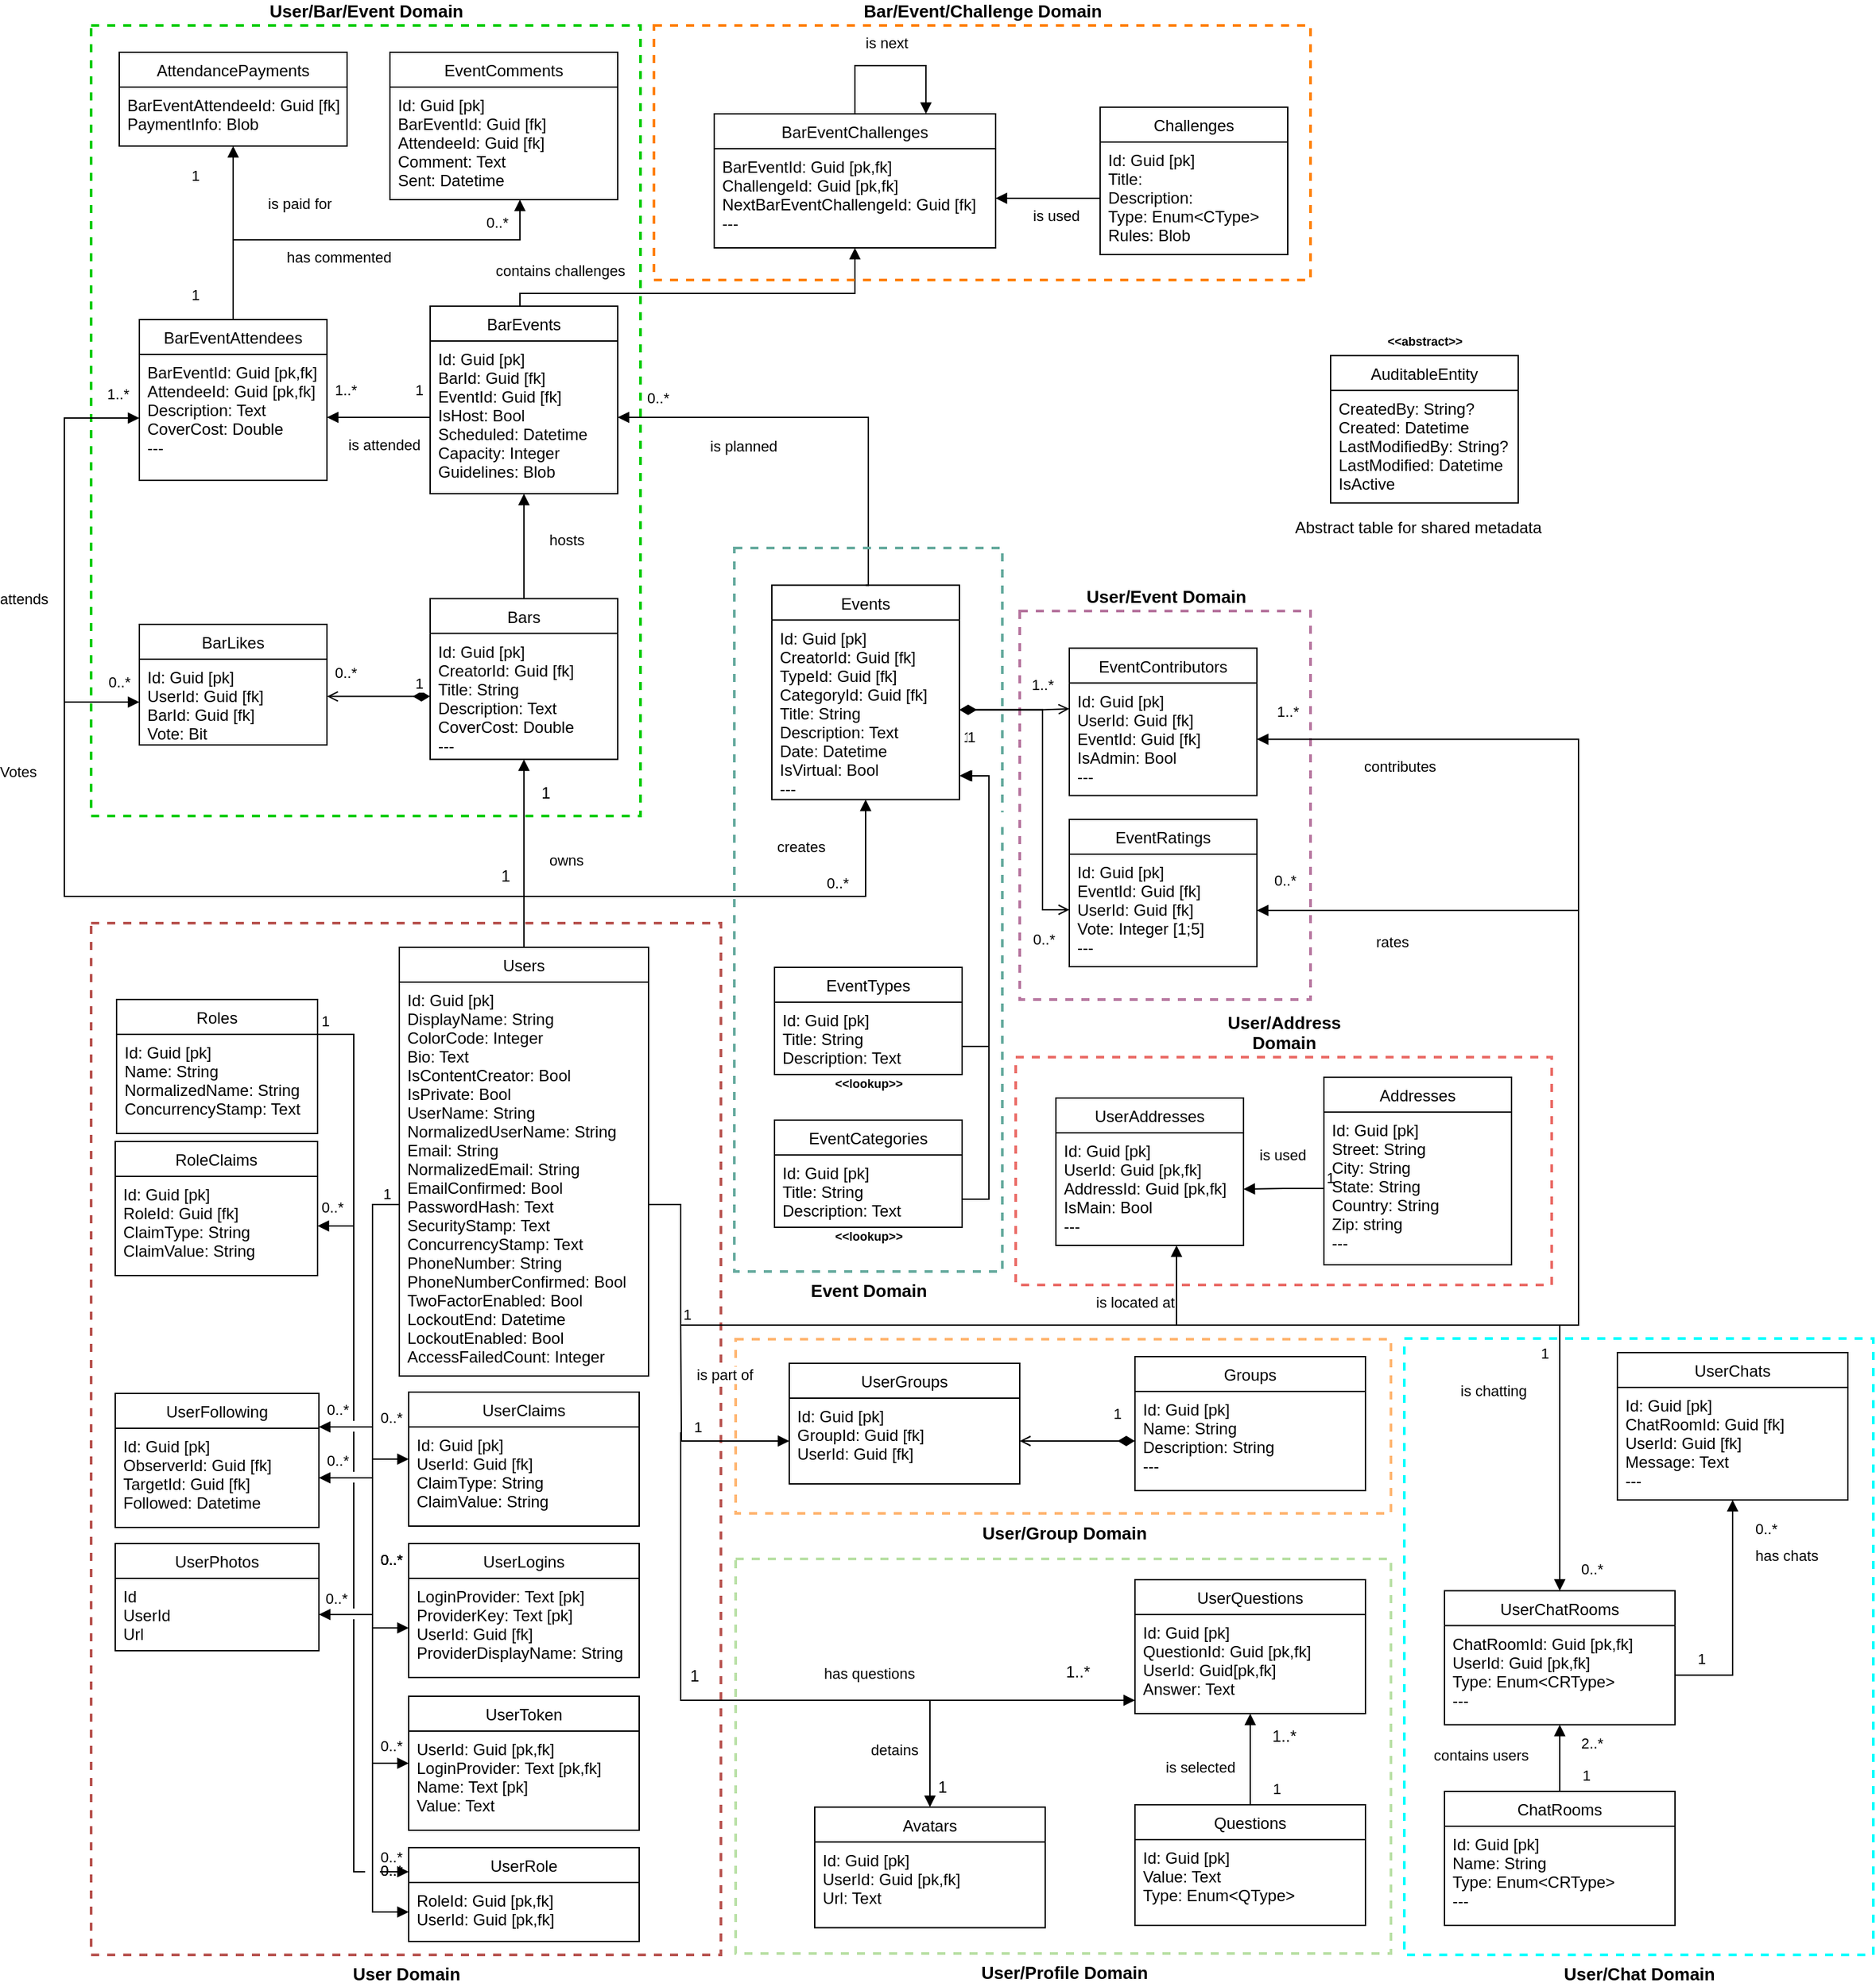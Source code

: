 <mxfile version="20.8.16" type="device"><diagram name="Page-1" id="86g745Wfbl-O8R3pguOT"><mxGraphModel dx="2686" dy="2978" grid="1" gridSize="10" guides="1" tooltips="1" connect="1" arrows="1" fold="1" page="1" pageScale="1" pageWidth="850" pageHeight="1100" math="0" shadow="0"><root><mxCell id="0"/><mxCell id="1" parent="0"/><mxCell id="Jv3vF_V0TO5vuvSO7uis-88" value="&lt;b&gt;&lt;font style=&quot;font-size: 13px;&quot;&gt;User/Chat Domain&lt;/font&gt;&lt;/b&gt;" style="verticalLabelPosition=bottom;verticalAlign=top;html=1;shape=mxgraph.basic.rect;fillColor2=none;strokeWidth=2;size=20;indent=5;fillColor=none;dashed=1;strokeColor=#00FFFF;" vertex="1" parent="1"><mxGeometry x="1030" y="510" width="350" height="460" as="geometry"/></mxCell><mxCell id="Ry0SFR-ulWNKBp2xeXXL-16" value="&lt;b&gt;&lt;font style=&quot;font-size: 13px;&quot;&gt;User/Event Domain&lt;/font&gt;&lt;/b&gt;" style="verticalLabelPosition=top;verticalAlign=bottom;html=1;shape=mxgraph.basic.rect;fillColor2=none;strokeWidth=2;size=20;indent=5;fillColor=none;dashed=1;strokeColor=#B5739D;labelPosition=center;align=center;" parent="1" vertex="1"><mxGeometry x="743" y="-33" width="217" height="290" as="geometry"/></mxCell><mxCell id="Jv3vF_V0TO5vuvSO7uis-39" value="is planned" style="endArrow=block;endFill=1;html=1;align=left;verticalAlign=top;rounded=0;exitX=0.5;exitY=0;exitDx=0;exitDy=0;edgeStyle=orthogonalEdgeStyle;entryX=1;entryY=0.5;entryDx=0;entryDy=0;" edge="1" parent="1" source="SCVJK3KLuOIWNItaOH2P-5" target="Jv3vF_V0TO5vuvSO7uis-35"><mxGeometry x="0.574" y="8" relative="1" as="geometry"><mxPoint x="393" y="238" as="sourcePoint"/><mxPoint x="393" y="87.75" as="targetPoint"/><mxPoint as="offset"/><Array as="points"><mxPoint x="630" y="-52"/><mxPoint x="630" y="-177"/></Array></mxGeometry></mxCell><mxCell id="Jv3vF_V0TO5vuvSO7uis-68" value="&lt;b&gt;&lt;font style=&quot;font-size: 13px;&quot;&gt;User/Bar/Event Domain&lt;/font&gt;&lt;/b&gt;" style="verticalLabelPosition=top;verticalAlign=bottom;html=1;shape=mxgraph.basic.rect;fillColor2=none;strokeWidth=2;size=20;indent=5;fillColor=none;dashed=1;strokeColor=#00CC00;labelPosition=center;align=center;" vertex="1" parent="1"><mxGeometry x="50" y="-470" width="410" height="590" as="geometry"/></mxCell><mxCell id="SCVJK3KLuOIWNItaOH2P-25" value="contributes" style="endArrow=block;endFill=1;html=1;align=left;verticalAlign=top;rounded=0;exitX=1;exitY=0.5;exitDx=0;exitDy=0;edgeStyle=orthogonalEdgeStyle;entryX=1;entryY=0.5;entryDx=0;entryDy=0;" parent="1" source="SCVJK3KLuOIWNItaOH2P-2" target="SCVJK3KLuOIWNItaOH2P-20" edge="1"><mxGeometry x="0.895" y="7" relative="1" as="geometry"><mxPoint x="630" y="320" as="sourcePoint"/><mxPoint x="780" y="280" as="targetPoint"/><mxPoint as="offset"/><Array as="points"><mxPoint x="466" y="410"/><mxPoint x="490" y="410"/><mxPoint x="490" y="500"/><mxPoint x="1160" y="500"/><mxPoint x="1160" y="63"/></Array></mxGeometry></mxCell><mxCell id="SCVJK3KLuOIWNItaOH2P-26" value="0..*" style="edgeLabel;resizable=0;html=1;align=left;verticalAlign=bottom;labelBackgroundColor=none;" parent="SCVJK3KLuOIWNItaOH2P-25" connectable="0" vertex="1"><mxGeometry x="-1" relative="1" as="geometry"><mxPoint x="-202" y="524" as="offset"/></mxGeometry></mxCell><mxCell id="pBTh1oQEXr2ShBcK82Eb-8" value="rates" style="endArrow=block;endFill=1;html=1;align=left;verticalAlign=top;rounded=0;exitX=1;exitY=0.5;exitDx=0;exitDy=0;entryX=1;entryY=0.5;entryDx=0;entryDy=0;edgeStyle=orthogonalEdgeStyle;" parent="1" source="SCVJK3KLuOIWNItaOH2P-2" target="SCVJK3KLuOIWNItaOH2P-88" edge="1"><mxGeometry x="0.871" y="10" relative="1" as="geometry"><mxPoint x="360" y="310" as="sourcePoint"/><mxPoint x="360" y="193" as="targetPoint"/><mxPoint as="offset"/><Array as="points"><mxPoint x="466" y="410"/><mxPoint x="490" y="410"/><mxPoint x="490" y="500"/><mxPoint x="1160" y="500"/><mxPoint x="1160" y="190"/></Array></mxGeometry></mxCell><mxCell id="Jv3vF_V0TO5vuvSO7uis-27" value="&lt;span style=&quot;font-size: 13px;&quot;&gt;&lt;b&gt;User/Address &lt;br&gt;Domain&lt;/b&gt;&lt;/span&gt;" style="verticalLabelPosition=top;verticalAlign=bottom;html=1;shape=mxgraph.basic.rect;fillColor2=none;strokeWidth=2;size=20;indent=0;fillColor=none;dashed=1;strokeColor=#EA6B66;labelPosition=center;align=center;labelBackgroundColor=default;" vertex="1" parent="1"><mxGeometry x="740" y="300" width="400" height="170" as="geometry"/></mxCell><mxCell id="Jv3vF_V0TO5vuvSO7uis-21" value="&lt;b&gt;&lt;font style=&quot;font-size: 13px;&quot;&gt;User/Profile Domain&lt;/font&gt;&lt;/b&gt;" style="verticalLabelPosition=bottom;verticalAlign=top;html=1;shape=mxgraph.basic.rect;fillColor2=none;strokeWidth=2;size=20;indent=5;fillColor=none;dashed=1;strokeColor=#B9E0A5;" vertex="1" parent="1"><mxGeometry x="531" y="674.5" width="489" height="294.5" as="geometry"/></mxCell><mxCell id="nP8NbyYfEMxzrj2M6h-5-36" value="&lt;b&gt;&lt;font style=&quot;font-size: 13px;&quot;&gt;User/Group Domain&lt;/font&gt;&lt;/b&gt;" style="verticalLabelPosition=bottom;verticalAlign=top;html=1;shape=mxgraph.basic.rect;fillColor2=none;strokeWidth=2;size=20;indent=5;fillColor=none;dashed=1;strokeColor=#FFB570;" parent="1" vertex="1"><mxGeometry x="531" y="510.5" width="489" height="130" as="geometry"/></mxCell><mxCell id="nP8NbyYfEMxzrj2M6h-5-13" value="" style="verticalLabelPosition=bottom;verticalAlign=top;html=1;shape=mxgraph.basic.rect;fillColor2=none;strokeWidth=1;size=3.5;indent=0;strokeColor=#FFFFFF;fontSize=13;fontColor=none;fillColor=default;labelBackgroundColor=none;" parent="1" vertex="1"><mxGeometry x="658" y="-194" width="10" height="7" as="geometry"/></mxCell><mxCell id="SCVJK3KLuOIWNItaOH2P-47" value="&lt;b&gt;&lt;font style=&quot;font-size: 13px;&quot;&gt;User Domain&lt;/font&gt;&lt;/b&gt;" style="verticalLabelPosition=bottom;verticalAlign=top;html=1;shape=mxgraph.basic.rect;fillColor2=none;strokeWidth=2;size=20;indent=5;fillColor=none;dashed=1;strokeColor=#b85450;" parent="1" vertex="1"><mxGeometry x="50" y="200" width="470" height="770" as="geometry"/></mxCell><mxCell id="SCVJK3KLuOIWNItaOH2P-81" value="&lt;b&gt;&lt;font style=&quot;font-size: 13px;&quot;&gt;Event Domain&lt;/font&gt;&lt;/b&gt;" style="verticalLabelPosition=bottom;verticalAlign=top;html=1;shape=mxgraph.basic.rect;fillColor2=none;strokeWidth=2;size=20;indent=5;fillColor=none;dashed=1;strokeColor=#67AB9F;labelPosition=center;align=center;" parent="1" vertex="1"><mxGeometry x="530" y="-80" width="200" height="540" as="geometry"/></mxCell><mxCell id="Ry0SFR-ulWNKBp2xeXXL-3" value="1" style="endArrow=open;html=1;endSize=6;startArrow=diamondThin;startSize=10;startFill=1;align=left;verticalAlign=bottom;rounded=0;exitX=0;exitY=0.5;exitDx=0;exitDy=0;edgeStyle=orthogonalEdgeStyle;entryX=1.001;entryY=0.435;entryDx=0;entryDy=0;entryPerimeter=0;" parent="1" source="Jv3vF_V0TO5vuvSO7uis-30" target="Ry0SFR-ulWNKBp2xeXXL-2" edge="1"><mxGeometry x="-0.662" y="-1" relative="1" as="geometry"><mxPoint x="708" y="166" as="sourcePoint"/><mxPoint x="700" y="-220" as="targetPoint"/><Array as="points"><mxPoint x="303" y="30"/><mxPoint x="226" y="30"/></Array><mxPoint as="offset"/></mxGeometry></mxCell><mxCell id="SCVJK3KLuOIWNItaOH2P-75" value="RoleClaims" style="swimlane;fontStyle=0;childLayout=stackLayout;horizontal=1;startSize=26;fillColor=none;horizontalStack=0;resizeParent=1;resizeParentMax=0;resizeLast=0;collapsible=1;marginBottom=0;labelBackgroundColor=none;" parent="1" vertex="1"><mxGeometry x="68" y="363" width="151" height="100" as="geometry"/></mxCell><mxCell id="SCVJK3KLuOIWNItaOH2P-76" value="Id: Guid [pk]&#10;RoleId: Guid [fk]&#10;ClaimType: String&#10;ClaimValue: String" style="text;strokeColor=none;fillColor=none;align=left;verticalAlign=top;spacingLeft=4;spacingRight=4;overflow=hidden;rotatable=0;points=[[0,0.5],[1,0.5]];portConstraint=eastwest;labelBackgroundColor=none;" parent="SCVJK3KLuOIWNItaOH2P-75" vertex="1"><mxGeometry y="26" width="151" height="74" as="geometry"/></mxCell><mxCell id="SCVJK3KLuOIWNItaOH2P-72" value="" style="endArrow=block;endFill=1;html=1;edgeStyle=orthogonalEdgeStyle;align=left;verticalAlign=top;rounded=0;startSize=8;endSize=6;entryX=0;entryY=0.25;entryDx=0;entryDy=0;labelBackgroundColor=none;" parent="1" source="SCVJK3KLuOIWNItaOH2P-49" target="SCVJK3KLuOIWNItaOH2P-51" edge="1"><mxGeometry x="0.35" y="-86" relative="1" as="geometry"><mxPoint x="346" y="457" as="sourcePoint"/><mxPoint x="506" y="457" as="targetPoint"/><Array as="points"><mxPoint x="246" y="283"/><mxPoint x="246" y="908"/><mxPoint x="287" y="908"/></Array><mxPoint as="offset"/></mxGeometry></mxCell><mxCell id="SCVJK3KLuOIWNItaOH2P-73" value="1" style="edgeLabel;resizable=0;html=1;align=left;verticalAlign=bottom;dashed=1;strokeWidth=2;fillColor=none;labelBackgroundColor=none;" parent="SCVJK3KLuOIWNItaOH2P-72" connectable="0" vertex="1"><mxGeometry x="-1" relative="1" as="geometry"><mxPoint x="1" y="-2" as="offset"/></mxGeometry></mxCell><mxCell id="SCVJK3KLuOIWNItaOH2P-133" value="" style="verticalLabelPosition=bottom;verticalAlign=top;html=1;shape=mxgraph.basic.rect;fillColor2=none;strokeWidth=1;size=20;indent=0;strokeColor=#FFFFFF;fontSize=13;fontColor=none;fillColor=default;labelBackgroundColor=none;" parent="1" vertex="1"><mxGeometry x="241" y="610" width="10" height="7" as="geometry"/></mxCell><mxCell id="SCVJK3KLuOIWNItaOH2P-132" value="" style="verticalLabelPosition=bottom;verticalAlign=top;html=1;shape=mxgraph.basic.rect;fillColor2=none;strokeWidth=1;size=20;indent=100;strokeColor=#FFFFFF;fontSize=13;fontColor=none;fillColor=default;labelBackgroundColor=none;" parent="1" vertex="1"><mxGeometry x="255" y="904" width="10" height="7" as="geometry"/></mxCell><mxCell id="SCVJK3KLuOIWNItaOH2P-127" value="" style="verticalLabelPosition=bottom;verticalAlign=top;html=1;shape=mxgraph.basic.rect;fillColor2=none;strokeWidth=1;size=20;indent=5;strokeColor=#FFFFFF;fontSize=13;fontColor=none;fillColor=default;labelBackgroundColor=none;" parent="1" vertex="1"><mxGeometry x="252" y="931.5" width="10" height="15.5" as="geometry"/></mxCell><mxCell id="SCVJK3KLuOIWNItaOH2P-124" value="" style="verticalLabelPosition=bottom;verticalAlign=top;html=1;shape=mxgraph.basic.rect;fillColor2=none;strokeWidth=1;size=0;indent=5;strokeColor=#FFFFFF;fontSize=13;fontColor=none;fillColor=default;labelBackgroundColor=none;" parent="1" vertex="1"><mxGeometry x="256" y="931.5" width="10" height="10.5" as="geometry"/></mxCell><mxCell id="SCVJK3KLuOIWNItaOH2P-1" value="Users" style="swimlane;fontStyle=0;childLayout=stackLayout;horizontal=1;startSize=26;fillColor=none;horizontalStack=0;resizeParent=1;resizeParentMax=0;resizeLast=0;collapsible=1;marginBottom=0;labelBackgroundColor=none;" parent="1" vertex="1"><mxGeometry x="280" y="218" width="186" height="320" as="geometry"/></mxCell><mxCell id="SCVJK3KLuOIWNItaOH2P-2" value="Id: Guid [pk]&#10;DisplayName: String&#10;ColorCode: Integer&#10;Bio: Text&#10;IsContentCreator: Bool&#10;IsPrivate: Bool&#10;UserName: String&#10;NormalizedUserName: String&#10;Email: String&#10;NormalizedEmail: String&#10;EmailConfirmed: Bool&#10;PasswordHash: Text&#10;SecurityStamp: Text&#10;ConcurrencyStamp: Text&#10;PhoneNumber: String&#10;PhoneNumberConfirmed: Bool&#10;TwoFactorEnabled: Bool&#10;LockoutEnd: Datetime&#10;LockoutEnabled: Bool&#10;AccessFailedCount: Integer " style="text;strokeColor=none;fillColor=none;align=left;verticalAlign=top;spacingLeft=4;spacingRight=4;overflow=hidden;rotatable=0;points=[[0,0.5],[1,0.5]];portConstraint=eastwest;labelBackgroundColor=none;" parent="SCVJK3KLuOIWNItaOH2P-1" vertex="1"><mxGeometry y="26" width="186" height="294" as="geometry"/></mxCell><mxCell id="SCVJK3KLuOIWNItaOH2P-5" value="Events" style="swimlane;fontStyle=0;childLayout=stackLayout;horizontal=1;startSize=26;fillColor=none;horizontalStack=0;resizeParent=1;resizeParentMax=0;resizeLast=0;collapsible=1;marginBottom=0;" parent="1" vertex="1"><mxGeometry x="558" y="-52.25" width="140" height="160" as="geometry"/></mxCell><mxCell id="SCVJK3KLuOIWNItaOH2P-6" value="Id: Guid [pk]&#10;CreatorId: Guid [fk]&#10;TypeId: Guid [fk]&#10;CategoryId: Guid [fk]&#10;Title: String&#10;Description: Text&#10;Date: Datetime&#10;IsVirtual: Bool&#10;---&#10;" style="text;strokeColor=none;fillColor=none;align=left;verticalAlign=top;spacingLeft=4;spacingRight=4;overflow=hidden;rotatable=0;points=[[0,0.5],[1,0.5]];portConstraint=eastwest;" parent="SCVJK3KLuOIWNItaOH2P-5" vertex="1"><mxGeometry y="26" width="140" height="134" as="geometry"/></mxCell><mxCell id="SCVJK3KLuOIWNItaOH2P-16" value="creates" style="endArrow=block;endFill=1;html=1;align=left;verticalAlign=top;rounded=0;exitX=0.5;exitY=0;exitDx=0;exitDy=0;edgeStyle=orthogonalEdgeStyle;entryX=0.5;entryY=1;entryDx=0;entryDy=0;" parent="1" source="SCVJK3KLuOIWNItaOH2P-1" target="SCVJK3KLuOIWNItaOH2P-5" edge="1"><mxGeometry x="0.232" y="50" relative="1" as="geometry"><mxPoint x="570" y="166" as="sourcePoint"/><mxPoint x="630" y="190" as="targetPoint"/><mxPoint as="offset"/><Array as="points"><mxPoint x="373" y="180"/><mxPoint x="628" y="180"/></Array></mxGeometry></mxCell><mxCell id="SCVJK3KLuOIWNItaOH2P-17" value="0..*" style="edgeLabel;resizable=0;html=1;align=left;verticalAlign=bottom;labelBackgroundColor=none;" parent="SCVJK3KLuOIWNItaOH2P-16" connectable="0" vertex="1"><mxGeometry x="-1" relative="1" as="geometry"><mxPoint x="-109" y="465" as="offset"/></mxGeometry></mxCell><mxCell id="SCVJK3KLuOIWNItaOH2P-18" value="0..*" style="edgeLabel;resizable=0;html=1;align=left;verticalAlign=bottom;labelBackgroundColor=none;" parent="1" connectable="0" vertex="1"><mxGeometry x="425" y="320" as="geometry"><mxPoint x="172" y="-142" as="offset"/></mxGeometry></mxCell><mxCell id="SCVJK3KLuOIWNItaOH2P-19" value="EventContributors" style="swimlane;fontStyle=0;childLayout=stackLayout;horizontal=1;startSize=26;fillColor=none;horizontalStack=0;resizeParent=1;resizeParentMax=0;resizeLast=0;collapsible=1;marginBottom=0;" parent="1" vertex="1"><mxGeometry x="780" y="-5.25" width="140" height="110" as="geometry"/></mxCell><mxCell id="SCVJK3KLuOIWNItaOH2P-20" value="Id: Guid [pk]&#10;UserId: Guid [fk]&#10;EventId: Guid [fk]&#10;IsAdmin: Bool&#10;---" style="text;strokeColor=none;fillColor=none;align=left;verticalAlign=top;spacingLeft=4;spacingRight=4;overflow=hidden;rotatable=0;points=[[0,0.5],[1,0.5]];portConstraint=eastwest;" parent="SCVJK3KLuOIWNItaOH2P-19" vertex="1"><mxGeometry y="26" width="140" height="84" as="geometry"/></mxCell><mxCell id="SCVJK3KLuOIWNItaOH2P-49" value="Roles" style="swimlane;fontStyle=0;childLayout=stackLayout;horizontal=1;startSize=26;fillColor=none;horizontalStack=0;resizeParent=1;resizeParentMax=0;resizeLast=0;collapsible=1;marginBottom=0;labelBackgroundColor=none;" parent="1" vertex="1"><mxGeometry x="69" y="257" width="150" height="100" as="geometry"/></mxCell><mxCell id="SCVJK3KLuOIWNItaOH2P-50" value="Id: Guid [pk]&#10;Name: String&#10;NormalizedName: String&#10;ConcurrencyStamp: Text" style="text;strokeColor=none;fillColor=none;align=left;verticalAlign=top;spacingLeft=4;spacingRight=4;overflow=hidden;rotatable=0;points=[[0,0.5],[1,0.5]];portConstraint=eastwest;labelBackgroundColor=none;" parent="SCVJK3KLuOIWNItaOH2P-49" vertex="1"><mxGeometry y="26" width="150" height="74" as="geometry"/></mxCell><mxCell id="SCVJK3KLuOIWNItaOH2P-51" value="UserRole" style="swimlane;fontStyle=0;childLayout=stackLayout;horizontal=1;startSize=26;fillColor=none;horizontalStack=0;resizeParent=1;resizeParentMax=0;resizeLast=0;collapsible=1;marginBottom=0;labelBackgroundColor=none;" parent="1" vertex="1"><mxGeometry x="287" y="890" width="172" height="70" as="geometry"/></mxCell><mxCell id="SCVJK3KLuOIWNItaOH2P-52" value="RoleId: Guid [pk,fk]&#10;UserId: Guid [pk,fk]" style="text;strokeColor=none;fillColor=none;align=left;verticalAlign=top;spacingLeft=4;spacingRight=4;overflow=hidden;rotatable=0;points=[[0,0.5],[1,0.5]];portConstraint=eastwest;labelBackgroundColor=none;" parent="SCVJK3KLuOIWNItaOH2P-51" vertex="1"><mxGeometry y="26" width="172" height="44" as="geometry"/></mxCell><mxCell id="SCVJK3KLuOIWNItaOH2P-53" value="UserClaims" style="swimlane;fontStyle=0;childLayout=stackLayout;horizontal=1;startSize=26;fillColor=none;horizontalStack=0;resizeParent=1;resizeParentMax=0;resizeLast=0;collapsible=1;marginBottom=0;labelBackgroundColor=none;" parent="1" vertex="1"><mxGeometry x="287" y="550" width="172" height="100" as="geometry"/></mxCell><mxCell id="SCVJK3KLuOIWNItaOH2P-54" value="Id: Guid [pk]&#10;UserId: Guid [fk]&#10;ClaimType: String&#10;ClaimValue: String" style="text;strokeColor=none;fillColor=none;align=left;verticalAlign=top;spacingLeft=4;spacingRight=4;overflow=hidden;rotatable=0;points=[[0,0.5],[1,0.5]];portConstraint=eastwest;labelBackgroundColor=none;" parent="SCVJK3KLuOIWNItaOH2P-53" vertex="1"><mxGeometry y="26" width="172" height="74" as="geometry"/></mxCell><mxCell id="SCVJK3KLuOIWNItaOH2P-55" value="UserToken" style="swimlane;fontStyle=0;childLayout=stackLayout;horizontal=1;startSize=26;fillColor=none;horizontalStack=0;resizeParent=1;resizeParentMax=0;resizeLast=0;collapsible=1;marginBottom=0;labelBackgroundColor=none;" parent="1" vertex="1"><mxGeometry x="287" y="777" width="172" height="100" as="geometry"/></mxCell><mxCell id="SCVJK3KLuOIWNItaOH2P-56" value="UserId: Guid [pk,fk]&#10;LoginProvider: Text [pk,fk]&#10;Name: Text [pk]&#10;Value: Text" style="text;strokeColor=none;fillColor=none;align=left;verticalAlign=top;spacingLeft=4;spacingRight=4;overflow=hidden;rotatable=0;points=[[0,0.5],[1,0.5]];portConstraint=eastwest;labelBackgroundColor=none;" parent="SCVJK3KLuOIWNItaOH2P-55" vertex="1"><mxGeometry y="26" width="172" height="74" as="geometry"/></mxCell><mxCell id="SCVJK3KLuOIWNItaOH2P-57" value="UserLogins" style="swimlane;fontStyle=0;childLayout=stackLayout;horizontal=1;startSize=26;fillColor=none;horizontalStack=0;resizeParent=1;resizeParentMax=0;resizeLast=0;collapsible=1;marginBottom=0;labelBackgroundColor=none;" parent="1" vertex="1"><mxGeometry x="287" y="663" width="172" height="100" as="geometry"/></mxCell><mxCell id="SCVJK3KLuOIWNItaOH2P-58" value="LoginProvider: Text [pk]&#10;ProviderKey: Text [pk]&#10;UserId: Guid [fk]&#10;ProviderDisplayName: String" style="text;strokeColor=none;fillColor=none;align=left;verticalAlign=top;spacingLeft=4;spacingRight=4;overflow=hidden;rotatable=0;points=[[0,0.5],[1,0.5]];portConstraint=eastwest;labelBackgroundColor=none;" parent="SCVJK3KLuOIWNItaOH2P-57" vertex="1"><mxGeometry y="26" width="172" height="74" as="geometry"/></mxCell><mxCell id="SCVJK3KLuOIWNItaOH2P-62" value="name" style="endArrow=block;endFill=1;html=1;edgeStyle=orthogonalEdgeStyle;align=left;verticalAlign=top;rounded=0;startSize=8;endSize=6;entryX=0;entryY=0.5;entryDx=0;entryDy=0;fontColor=none;noLabel=1;labelBackgroundColor=none;" parent="1" target="SCVJK3KLuOIWNItaOH2P-58" edge="1"><mxGeometry x="-1" y="97" relative="1" as="geometry"><mxPoint x="280" y="410" as="sourcePoint"/><mxPoint x="506" y="457" as="targetPoint"/><Array as="points"><mxPoint x="260" y="410"/><mxPoint x="260" y="726"/></Array><mxPoint x="80" y="-43" as="offset"/></mxGeometry></mxCell><mxCell id="SCVJK3KLuOIWNItaOH2P-64" value="name" style="endArrow=block;endFill=1;html=1;edgeStyle=orthogonalEdgeStyle;align=left;verticalAlign=top;rounded=0;startSize=8;endSize=6;entryX=0;entryY=0.5;entryDx=0;entryDy=0;fontColor=none;noLabel=1;labelBackgroundColor=none;" parent="1" target="SCVJK3KLuOIWNItaOH2P-55" edge="1"><mxGeometry x="-1" y="88" relative="1" as="geometry"><mxPoint x="280" y="410" as="sourcePoint"/><mxPoint x="296" y="452" as="targetPoint"/><Array as="points"><mxPoint x="260" y="410"/><mxPoint x="260" y="827"/></Array><mxPoint x="70" y="-34" as="offset"/></mxGeometry></mxCell><mxCell id="SCVJK3KLuOIWNItaOH2P-70" value="" style="endArrow=block;endFill=1;html=1;edgeStyle=orthogonalEdgeStyle;align=left;verticalAlign=top;rounded=0;startSize=8;endSize=6;labelBackgroundColor=none;entryX=0;entryY=0.5;entryDx=0;entryDy=0;" parent="1" target="SCVJK3KLuOIWNItaOH2P-53" edge="1"><mxGeometry x="-0.427" y="-50" relative="1" as="geometry"><mxPoint x="280" y="410" as="sourcePoint"/><mxPoint x="280" y="600" as="targetPoint"/><Array as="points"><mxPoint x="260" y="410"/><mxPoint x="260" y="600"/></Array><mxPoint as="offset"/></mxGeometry></mxCell><mxCell id="SCVJK3KLuOIWNItaOH2P-74" value="0..*" style="edgeLabel;resizable=0;html=1;align=left;verticalAlign=bottom;dashed=1;strokeWidth=2;fillColor=none;labelBackgroundColor=none;" parent="1" connectable="0" vertex="1"><mxGeometry x="264" y="822" as="geometry"/></mxCell><mxCell id="SCVJK3KLuOIWNItaOH2P-77" value="" style="endArrow=block;endFill=1;html=1;edgeStyle=orthogonalEdgeStyle;align=left;verticalAlign=top;rounded=0;startSize=8;endSize=6;exitX=1;exitY=0.5;exitDx=0;exitDy=0;labelBackgroundColor=none;entryX=1;entryY=0.5;entryDx=0;entryDy=0;" parent="1" target="SCVJK3KLuOIWNItaOH2P-76" edge="1"><mxGeometry x="-0.25" y="-30" relative="1" as="geometry"><mxPoint x="226" y="283" as="sourcePoint"/><mxPoint x="226" y="387" as="targetPoint"/><Array as="points"><mxPoint x="246" y="283"/><mxPoint x="246" y="426"/></Array><mxPoint as="offset"/></mxGeometry></mxCell><mxCell id="SCVJK3KLuOIWNItaOH2P-80" value="0..*" style="edgeLabel;resizable=0;html=1;align=left;verticalAlign=bottom;labelBackgroundColor=none;" parent="1" connectable="0" vertex="1"><mxGeometry x="333" y="581" as="geometry"><mxPoint x="-113" y="-161" as="offset"/></mxGeometry></mxCell><mxCell id="SCVJK3KLuOIWNItaOH2P-82" value="0..*" style="edgeLabel;resizable=0;html=1;align=left;verticalAlign=bottom;dashed=1;strokeWidth=2;fillColor=none;labelBackgroundColor=none;" parent="1" connectable="0" vertex="1"><mxGeometry x="223" y="712" as="geometry"/></mxCell><mxCell id="SCVJK3KLuOIWNItaOH2P-87" value="EventRatings" style="swimlane;fontStyle=0;childLayout=stackLayout;horizontal=1;startSize=26;fillColor=none;horizontalStack=0;resizeParent=1;resizeParentMax=0;resizeLast=0;collapsible=1;marginBottom=0;" parent="1" vertex="1"><mxGeometry x="780" y="122.5" width="140" height="110" as="geometry"/></mxCell><mxCell id="SCVJK3KLuOIWNItaOH2P-88" value="Id: Guid [pk]&#10;EventId: Guid [fk]&#10;UserId: Guid [fk]&#10;Vote: Integer [1;5]&#10;---&#10;" style="text;strokeColor=none;fillColor=none;align=left;verticalAlign=top;spacingLeft=4;spacingRight=4;overflow=hidden;rotatable=0;points=[[0,0.5],[1,0.5]];portConstraint=eastwest;" parent="SCVJK3KLuOIWNItaOH2P-87" vertex="1"><mxGeometry y="26" width="140" height="84" as="geometry"/></mxCell><mxCell id="SCVJK3KLuOIWNItaOH2P-103" value="UserPhotos" style="swimlane;fontStyle=0;childLayout=stackLayout;horizontal=1;startSize=26;fillColor=none;horizontalStack=0;resizeParent=1;resizeParentMax=0;resizeLast=0;collapsible=1;marginBottom=0;labelBackgroundColor=none;" parent="1" vertex="1"><mxGeometry x="68" y="663" width="152" height="80" as="geometry"/></mxCell><mxCell id="SCVJK3KLuOIWNItaOH2P-104" value="Id&#10;UserId&#10;Url" style="text;strokeColor=none;fillColor=none;align=left;verticalAlign=top;spacingLeft=4;spacingRight=4;overflow=hidden;rotatable=0;points=[[0,0.5],[1,0.5]];portConstraint=eastwest;labelBackgroundColor=none;" parent="SCVJK3KLuOIWNItaOH2P-103" vertex="1"><mxGeometry y="26" width="152" height="54" as="geometry"/></mxCell><mxCell id="SCVJK3KLuOIWNItaOH2P-109" value="name" style="endArrow=block;endFill=1;html=1;edgeStyle=orthogonalEdgeStyle;align=left;verticalAlign=top;rounded=0;startSize=8;endSize=6;entryX=0;entryY=0.5;entryDx=0;entryDy=0;fontColor=none;noLabel=1;labelBackgroundColor=none;" parent="1" target="SCVJK3KLuOIWNItaOH2P-52" edge="1"><mxGeometry x="-1" y="67" relative="1" as="geometry"><mxPoint x="280" y="410" as="sourcePoint"/><mxPoint x="295.02" y="622.018" as="targetPoint"/><Array as="points"><mxPoint x="260" y="410"/><mxPoint x="260" y="938"/></Array><mxPoint x="40" y="-13" as="offset"/></mxGeometry></mxCell><mxCell id="SCVJK3KLuOIWNItaOH2P-110" value="1" style="edgeLabel;resizable=0;html=1;align=left;verticalAlign=bottom;dashed=1;strokeWidth=2;fillColor=none;labelBackgroundColor=none;" parent="SCVJK3KLuOIWNItaOH2P-109" connectable="0" vertex="1"><mxGeometry x="-1" relative="1" as="geometry"><mxPoint x="-14" as="offset"/></mxGeometry></mxCell><mxCell id="SCVJK3KLuOIWNItaOH2P-114" value="0..*" style="edgeLabel;resizable=0;html=1;align=left;verticalAlign=bottom;dashed=1;strokeWidth=2;fillColor=none;labelBackgroundColor=none;" parent="1" connectable="0" vertex="1"><mxGeometry x="260" y="848" as="geometry"><mxPoint x="4" y="57" as="offset"/></mxGeometry></mxCell><mxCell id="SCVJK3KLuOIWNItaOH2P-115" value="EventComments" style="swimlane;fontStyle=0;childLayout=stackLayout;horizontal=1;startSize=26;fillColor=none;horizontalStack=0;resizeParent=1;resizeParentMax=0;resizeLast=0;collapsible=1;marginBottom=0;" parent="1" vertex="1"><mxGeometry x="273" y="-450" width="170" height="110" as="geometry"/></mxCell><mxCell id="SCVJK3KLuOIWNItaOH2P-116" value="Id: Guid [pk]&#10;BarEventId: Guid [fk]&#10;AttendeeId: Guid [fk]&#10;Comment: Text&#10;Sent: Datetime" style="text;strokeColor=none;fillColor=none;align=left;verticalAlign=top;spacingLeft=4;spacingRight=4;overflow=hidden;rotatable=0;points=[[0,0.5],[1,0.5]];portConstraint=eastwest;" parent="SCVJK3KLuOIWNItaOH2P-115" vertex="1"><mxGeometry y="26" width="170" height="84" as="geometry"/></mxCell><mxCell id="SCVJK3KLuOIWNItaOH2P-128" value="UserFollowing" style="swimlane;fontStyle=0;childLayout=stackLayout;horizontal=1;startSize=26;fillColor=none;horizontalStack=0;resizeParent=1;resizeParentMax=0;resizeLast=0;collapsible=1;marginBottom=0;labelBackgroundColor=none;" parent="1" vertex="1"><mxGeometry x="68" y="551" width="152" height="100" as="geometry"/></mxCell><mxCell id="SCVJK3KLuOIWNItaOH2P-129" value="Id: Guid [pk]&#10;ObserverId: Guid [fk]&#10;TargetId: Guid [fk]&#10;Followed: Datetime" style="text;strokeColor=none;fillColor=none;align=left;verticalAlign=top;spacingLeft=4;spacingRight=4;overflow=hidden;rotatable=0;points=[[0,0.5],[1,0.5]];portConstraint=eastwest;labelBackgroundColor=none;" parent="SCVJK3KLuOIWNItaOH2P-128" vertex="1"><mxGeometry y="26" width="152" height="74" as="geometry"/></mxCell><mxCell id="SCVJK3KLuOIWNItaOH2P-131" value="name" style="endArrow=block;endFill=1;html=1;edgeStyle=orthogonalEdgeStyle;align=left;verticalAlign=top;rounded=0;startSize=8;endSize=6;fontColor=none;noLabel=1;entryX=1;entryY=0.5;entryDx=0;entryDy=0;labelBackgroundColor=none;" parent="1" target="SCVJK3KLuOIWNItaOH2P-129" edge="1"><mxGeometry x="-1" y="97" relative="1" as="geometry"><mxPoint x="280" y="410" as="sourcePoint"/><mxPoint x="216" y="507" as="targetPoint"/><Array as="points"><mxPoint x="260" y="410"/><mxPoint x="260" y="614"/></Array><mxPoint x="80" y="-43" as="offset"/></mxGeometry></mxCell><mxCell id="pBTh1oQEXr2ShBcK82Eb-6" value="AttendancePayments" style="swimlane;fontStyle=0;childLayout=stackLayout;horizontal=1;startSize=26;fillColor=none;horizontalStack=0;resizeParent=1;resizeParentMax=0;resizeLast=0;collapsible=1;marginBottom=0;" parent="1" vertex="1"><mxGeometry x="71" y="-450" width="170" height="70" as="geometry"/></mxCell><mxCell id="pBTh1oQEXr2ShBcK82Eb-7" value="BarEventAttendeeId: Guid [fk]&#10;PaymentInfo: Blob" style="text;strokeColor=none;fillColor=none;align=left;verticalAlign=top;spacingLeft=4;spacingRight=4;overflow=hidden;rotatable=0;points=[[0,0.5],[1,0.5]];portConstraint=eastwest;" parent="pBTh1oQEXr2ShBcK82Eb-6" vertex="1"><mxGeometry y="26" width="170" height="44" as="geometry"/></mxCell><mxCell id="pBTh1oQEXr2ShBcK82Eb-11" value="0..*" style="edgeLabel;resizable=0;html=1;align=left;verticalAlign=bottom;" parent="1" connectable="0" vertex="1"><mxGeometry x="880" y="271.5" as="geometry"><mxPoint x="51" y="-95" as="offset"/></mxGeometry></mxCell><mxCell id="Ry0SFR-ulWNKBp2xeXXL-6" value="" style="verticalLabelPosition=bottom;verticalAlign=top;html=1;shape=mxgraph.basic.rect;fillColor2=none;strokeWidth=1;size=20;indent=5;strokeColor=#FFFFFF;fontSize=13;fontColor=none;fillColor=default;rotation=90;" parent="1" vertex="1"><mxGeometry x="725.75" y="117.75" width="10" height="10" as="geometry"/></mxCell><mxCell id="Ry0SFR-ulWNKBp2xeXXL-1" value="BarLikes" style="swimlane;fontStyle=0;childLayout=stackLayout;horizontal=1;startSize=26;fillColor=none;horizontalStack=0;resizeParent=1;resizeParentMax=0;resizeLast=0;collapsible=1;marginBottom=0;" parent="1" vertex="1"><mxGeometry x="86" y="-23" width="140" height="90" as="geometry"/></mxCell><mxCell id="Ry0SFR-ulWNKBp2xeXXL-2" value="Id: Guid [pk]&#10;UserId: Guid [fk]&#10;BarId: Guid [fk]&#10;Vote: Bit" style="text;strokeColor=none;fillColor=none;align=left;verticalAlign=top;spacingLeft=4;spacingRight=4;overflow=hidden;rotatable=0;points=[[0,0.5],[1,0.5]];portConstraint=eastwest;" parent="Ry0SFR-ulWNKBp2xeXXL-1" vertex="1"><mxGeometry y="26" width="140" height="64" as="geometry"/></mxCell><mxCell id="Ry0SFR-ulWNKBp2xeXXL-4" value="0..*" style="edgeLabel;resizable=0;html=1;align=left;verticalAlign=bottom;" parent="1" connectable="0" vertex="1"><mxGeometry x="470" y="-230" as="geometry"><mxPoint x="-7" y="46" as="offset"/></mxGeometry></mxCell><mxCell id="Ry0SFR-ulWNKBp2xeXXL-12" value="0..*" style="edgeLabel;resizable=0;html=1;align=left;verticalAlign=bottom;" parent="1" connectable="0" vertex="1"><mxGeometry x="490" y="-100" as="geometry"><mxPoint x="-429" y="128" as="offset"/></mxGeometry></mxCell><mxCell id="Ry0SFR-ulWNKBp2xeXXL-21" value="0..*" style="edgeLabel;resizable=0;html=1;align=left;verticalAlign=bottom;labelBackgroundColor=none;" parent="1" connectable="0" vertex="1"><mxGeometry x="337" y="770" as="geometry"><mxPoint x="-113" y="-161" as="offset"/></mxGeometry></mxCell><mxCell id="Ry0SFR-ulWNKBp2xeXXL-22" value="0..*" style="edgeLabel;resizable=0;html=1;align=left;verticalAlign=bottom;labelBackgroundColor=none;" parent="1" connectable="0" vertex="1"><mxGeometry x="337" y="732" as="geometry"><mxPoint x="-113" y="-161" as="offset"/></mxGeometry></mxCell><mxCell id="Ry0SFR-ulWNKBp2xeXXL-31" value="" style="group" parent="1" vertex="1" connectable="0"><mxGeometry x="560" y="210" width="140" height="123" as="geometry"/></mxCell><mxCell id="SCVJK3KLuOIWNItaOH2P-45" value="" style="group" parent="Ry0SFR-ulWNKBp2xeXXL-31" vertex="1" connectable="0"><mxGeometry width="140" height="123" as="geometry"/></mxCell><mxCell id="SCVJK3KLuOIWNItaOH2P-42" value="EventTypes" style="swimlane;fontStyle=0;childLayout=stackLayout;horizontal=1;startSize=26;fillColor=none;horizontalStack=0;resizeParent=1;resizeParentMax=0;resizeLast=0;collapsible=1;marginBottom=0;" parent="SCVJK3KLuOIWNItaOH2P-45" vertex="1"><mxGeometry y="23" width="140" height="80" as="geometry"/></mxCell><mxCell id="SCVJK3KLuOIWNItaOH2P-43" value="Id: Guid [pk]&#10;Title: String&#10;Description: Text" style="text;strokeColor=none;fillColor=none;align=left;verticalAlign=top;spacingLeft=4;spacingRight=4;overflow=hidden;rotatable=0;points=[[0,0.5],[1,0.5]];portConstraint=eastwest;" parent="SCVJK3KLuOIWNItaOH2P-42" vertex="1"><mxGeometry y="26" width="140" height="54" as="geometry"/></mxCell><mxCell id="Ry0SFR-ulWNKBp2xeXXL-29" value="&amp;lt;&amp;lt;&lt;span style=&quot;font-size: 9px;&quot;&gt;lookup&lt;/span&gt;&amp;gt;&amp;gt;" style="text;html=1;align=center;verticalAlign=middle;resizable=0;points=[];autosize=1;strokeColor=none;fillColor=none;fontSize=9;fontStyle=1;labelBackgroundColor=default;" parent="Ry0SFR-ulWNKBp2xeXXL-31" vertex="1"><mxGeometry x="35" y="100" width="70" height="20" as="geometry"/></mxCell><mxCell id="Ry0SFR-ulWNKBp2xeXXL-38" value="" style="group" parent="1" vertex="1" connectable="0"><mxGeometry x="975" y="-243.63" width="170" height="163.63" as="geometry"/></mxCell><mxCell id="Ry0SFR-ulWNKBp2xeXXL-33" value="" style="group" parent="Ry0SFR-ulWNKBp2xeXXL-38" vertex="1" connectable="0"><mxGeometry y="20" width="170" height="143.63" as="geometry"/></mxCell><mxCell id="Ry0SFR-ulWNKBp2xeXXL-34" value="AuditableEntity" style="swimlane;fontStyle=0;childLayout=stackLayout;horizontal=1;startSize=26;fillColor=none;horizontalStack=0;resizeParent=1;resizeParentMax=0;resizeLast=0;collapsible=1;marginBottom=0;" parent="Ry0SFR-ulWNKBp2xeXXL-33" vertex="1"><mxGeometry width="140" height="110" as="geometry"/></mxCell><mxCell id="Ry0SFR-ulWNKBp2xeXXL-35" value="CreatedBy: String?&#10;Created: Datetime&#10;LastModifiedBy: String?&#10;LastModified: Datetime&#10;IsActive" style="text;strokeColor=none;fillColor=none;align=left;verticalAlign=top;spacingLeft=4;spacingRight=4;overflow=hidden;rotatable=0;points=[[0,0.5],[1,0.5]];portConstraint=eastwest;" parent="Ry0SFR-ulWNKBp2xeXXL-34" vertex="1"><mxGeometry y="26" width="140" height="84" as="geometry"/></mxCell><mxCell id="Jv3vF_V0TO5vuvSO7uis-90" value="Abstract table for shared metadata" style="text;html=1;align=center;verticalAlign=middle;resizable=0;points=[];autosize=1;strokeColor=none;fillColor=none;fontColor=#000000;" vertex="1" parent="Ry0SFR-ulWNKBp2xeXXL-33"><mxGeometry x="-40" y="113.63" width="210" height="30" as="geometry"/></mxCell><mxCell id="Ry0SFR-ulWNKBp2xeXXL-37" value="&amp;lt;&amp;lt;&lt;span style=&quot;font-size: 9px;&quot;&gt;abstract&lt;/span&gt;&amp;gt;&amp;gt;" style="text;html=1;align=center;verticalAlign=middle;resizable=0;points=[];autosize=1;strokeColor=none;fillColor=none;fontSize=9;fontStyle=1;labelBackgroundColor=default;" parent="Ry0SFR-ulWNKBp2xeXXL-38" vertex="1"><mxGeometry x="30" width="80" height="20" as="geometry"/></mxCell><mxCell id="Ry0SFR-ulWNKBp2xeXXL-44" value="" style="group" parent="1" vertex="1" connectable="0"><mxGeometry x="560" y="324" width="140" height="123" as="geometry"/></mxCell><mxCell id="Ry0SFR-ulWNKBp2xeXXL-45" value="" style="group" parent="Ry0SFR-ulWNKBp2xeXXL-44" vertex="1" connectable="0"><mxGeometry width="140" height="123" as="geometry"/></mxCell><mxCell id="Ry0SFR-ulWNKBp2xeXXL-46" value="EventCategories" style="swimlane;fontStyle=0;childLayout=stackLayout;horizontal=1;startSize=26;fillColor=none;horizontalStack=0;resizeParent=1;resizeParentMax=0;resizeLast=0;collapsible=1;marginBottom=0;" parent="Ry0SFR-ulWNKBp2xeXXL-45" vertex="1"><mxGeometry y="23" width="140" height="80" as="geometry"/></mxCell><mxCell id="Ry0SFR-ulWNKBp2xeXXL-47" value="Id: Guid [pk]&#10;Title: String&#10;Description: Text" style="text;strokeColor=none;fillColor=none;align=left;verticalAlign=top;spacingLeft=4;spacingRight=4;overflow=hidden;rotatable=0;points=[[0,0.5],[1,0.5]];portConstraint=eastwest;" parent="Ry0SFR-ulWNKBp2xeXXL-46" vertex="1"><mxGeometry y="26" width="140" height="54" as="geometry"/></mxCell><mxCell id="Ry0SFR-ulWNKBp2xeXXL-48" value="&amp;lt;&amp;lt;&lt;span style=&quot;font-size: 9px;&quot;&gt;lookup&lt;/span&gt;&amp;gt;&amp;gt;" style="text;html=1;align=center;verticalAlign=middle;resizable=0;points=[];autosize=1;strokeColor=none;fillColor=none;fontSize=9;fontStyle=1;labelBackgroundColor=default;" parent="Ry0SFR-ulWNKBp2xeXXL-44" vertex="1"><mxGeometry x="35" y="100" width="70" height="20" as="geometry"/></mxCell><mxCell id="Ry0SFR-ulWNKBp2xeXXL-49" value="" style="endArrow=block;endFill=1;html=1;align=left;verticalAlign=top;rounded=0;exitX=1;exitY=0.5;exitDx=0;exitDy=0;edgeStyle=orthogonalEdgeStyle;entryX=1.007;entryY=0.868;entryDx=0;entryDy=0;entryPerimeter=0;" parent="1" source="SCVJK3KLuOIWNItaOH2P-43" target="SCVJK3KLuOIWNItaOH2P-6" edge="1"><mxGeometry x="-0.196" y="-20" relative="1" as="geometry"><mxPoint x="366" y="283" as="sourcePoint"/><mxPoint x="690" y="110" as="targetPoint"/><mxPoint as="offset"/><Array as="points"><mxPoint x="700" y="292"/><mxPoint x="720" y="292"/><mxPoint x="720" y="90"/></Array></mxGeometry></mxCell><mxCell id="Ry0SFR-ulWNKBp2xeXXL-62" value="" style="verticalLabelPosition=bottom;verticalAlign=top;html=1;shape=mxgraph.basic.rect;fillColor2=none;strokeWidth=1;size=20;indent=0;strokeColor=#FFFFFF;fontSize=13;fontColor=none;fillColor=default;labelBackgroundColor=none;" parent="1" vertex="1"><mxGeometry x="241" y="572" width="10" height="7" as="geometry"/></mxCell><mxCell id="Ry0SFR-ulWNKBp2xeXXL-51" value="" style="endArrow=block;endFill=1;html=1;align=left;verticalAlign=top;rounded=0;exitX=1;exitY=0.5;exitDx=0;exitDy=0;edgeStyle=orthogonalEdgeStyle;" parent="1" source="Ry0SFR-ulWNKBp2xeXXL-47" target="SCVJK3KLuOIWNItaOH2P-6" edge="1"><mxGeometry x="-0.196" y="-20" relative="1" as="geometry"><mxPoint x="680" y="302" as="sourcePoint"/><mxPoint x="700" y="149" as="targetPoint"/><mxPoint as="offset"/><Array as="points"><mxPoint x="700" y="406"/><mxPoint x="720" y="406"/><mxPoint x="720" y="90"/></Array></mxGeometry></mxCell><mxCell id="Ry0SFR-ulWNKBp2xeXXL-52" value="1..*" style="edgeLabel;resizable=0;html=1;align=left;verticalAlign=bottom;labelBackgroundColor=none;" parent="Ry0SFR-ulWNKBp2xeXXL-51" connectable="0" vertex="1"><mxGeometry x="-1" relative="1" as="geometry"><mxPoint x="233" y="-350" as="offset"/></mxGeometry></mxCell><mxCell id="SCVJK3KLuOIWNItaOH2P-130" value="name" style="endArrow=block;endFill=1;html=1;edgeStyle=orthogonalEdgeStyle;align=left;verticalAlign=top;rounded=0;startSize=8;endSize=6;exitX=0;exitY=0.5;exitDx=0;exitDy=0;entryX=1;entryY=0.25;entryDx=0;entryDy=0;fontColor=none;noLabel=1;labelBackgroundColor=none;" parent="1" source="SCVJK3KLuOIWNItaOH2P-2" target="SCVJK3KLuOIWNItaOH2P-128" edge="1"><mxGeometry x="-1" y="97" relative="1" as="geometry"><mxPoint x="296" y="293" as="sourcePoint"/><mxPoint x="296" y="461" as="targetPoint"/><Array as="points"><mxPoint x="260" y="410"/><mxPoint x="260" y="576"/></Array><mxPoint x="80" y="-43" as="offset"/></mxGeometry></mxCell><mxCell id="Ry0SFR-ulWNKBp2xeXXL-65" value="" style="verticalLabelPosition=bottom;verticalAlign=top;html=1;shape=mxgraph.basic.rect;fillColor2=none;strokeWidth=1;size=20;indent=0;strokeColor=#FFFFFF;fontSize=13;fontColor=none;fillColor=default;labelBackgroundColor=none;" parent="1" vertex="1"><mxGeometry x="241" y="712" width="10" height="7" as="geometry"/></mxCell><mxCell id="Ry0SFR-ulWNKBp2xeXXL-63" value="" style="endArrow=block;endFill=1;html=1;edgeStyle=orthogonalEdgeStyle;align=left;verticalAlign=top;rounded=0;startSize=8;endSize=6;labelBackgroundColor=none;entryX=1;entryY=0.5;entryDx=0;entryDy=0;exitX=0;exitY=0.5;exitDx=0;exitDy=0;" parent="1" source="SCVJK3KLuOIWNItaOH2P-2" target="SCVJK3KLuOIWNItaOH2P-104" edge="1"><mxGeometry x="-0.427" y="-50" relative="1" as="geometry"><mxPoint x="280" y="400" as="sourcePoint"/><mxPoint x="297" y="610" as="targetPoint"/><Array as="points"><mxPoint x="260" y="410"/><mxPoint x="260" y="716"/></Array><mxPoint as="offset"/></mxGeometry></mxCell><mxCell id="Ry0SFR-ulWNKBp2xeXXL-64" value="0..*" style="edgeLabel;resizable=0;html=1;align=left;verticalAlign=bottom;dashed=1;strokeWidth=2;fillColor=none;labelBackgroundColor=none;" parent="Ry0SFR-ulWNKBp2xeXXL-63" connectable="0" vertex="1"><mxGeometry x="-1" relative="1" as="geometry"><mxPoint x="-16" y="186" as="offset"/></mxGeometry></mxCell><mxCell id="nP8NbyYfEMxzrj2M6h-5-11" value="is located at" style="endArrow=block;endFill=1;html=1;align=left;verticalAlign=top;rounded=0;exitX=1;exitY=0.5;exitDx=0;exitDy=0;edgeStyle=orthogonalEdgeStyle;" parent="1" source="SCVJK3KLuOIWNItaOH2P-2" target="nP8NbyYfEMxzrj2M6h-5-6" edge="1"><mxGeometry x="0.566" y="30" relative="1" as="geometry"><mxPoint x="476.0" y="420" as="sourcePoint"/><mxPoint x="953" y="119" as="targetPoint"/><mxPoint as="offset"/><Array as="points"><mxPoint x="466" y="410"/><mxPoint x="490" y="410"/><mxPoint x="490" y="500"/><mxPoint x="860" y="500"/></Array></mxGeometry></mxCell><mxCell id="nP8NbyYfEMxzrj2M6h-5-12" value="0..*" style="edgeLabel;resizable=0;html=1;align=left;verticalAlign=bottom;labelBackgroundColor=none;" parent="nP8NbyYfEMxzrj2M6h-5-11" connectable="0" vertex="1"><mxGeometry x="-1" relative="1" as="geometry"><mxPoint x="-202" y="524" as="offset"/></mxGeometry></mxCell><mxCell id="nP8NbyYfEMxzrj2M6h-5-28" value="Groups" style="swimlane;fontStyle=0;childLayout=stackLayout;horizontal=1;startSize=26;fillColor=none;horizontalStack=0;resizeParent=1;resizeParentMax=0;resizeLast=0;collapsible=1;marginBottom=0;labelBackgroundColor=none;" parent="1" vertex="1"><mxGeometry x="829" y="523.5" width="172" height="100" as="geometry"/></mxCell><mxCell id="nP8NbyYfEMxzrj2M6h-5-29" value="Id: Guid [pk]&#10;Name: String&#10;Description: String&#10;---" style="text;strokeColor=none;fillColor=none;align=left;verticalAlign=top;spacingLeft=4;spacingRight=4;overflow=hidden;rotatable=0;points=[[0,0.5],[1,0.5]];portConstraint=eastwest;labelBackgroundColor=none;" parent="nP8NbyYfEMxzrj2M6h-5-28" vertex="1"><mxGeometry y="26" width="172" height="74" as="geometry"/></mxCell><mxCell id="nP8NbyYfEMxzrj2M6h-5-31" value="UserGroups" style="swimlane;fontStyle=0;childLayout=stackLayout;horizontal=1;startSize=26;fillColor=none;horizontalStack=0;resizeParent=1;resizeParentMax=0;resizeLast=0;collapsible=1;marginBottom=0;labelBackgroundColor=none;" parent="1" vertex="1"><mxGeometry x="571" y="528.5" width="172" height="90" as="geometry"/></mxCell><mxCell id="nP8NbyYfEMxzrj2M6h-5-32" value="Id: Guid [pk]&#10;GroupId: Guid [fk]&#10;UserId: Guid [fk]" style="text;strokeColor=none;fillColor=none;align=left;verticalAlign=top;spacingLeft=4;spacingRight=4;overflow=hidden;rotatable=0;points=[[0,0.5],[1,0.5]];portConstraint=eastwest;labelBackgroundColor=none;" parent="nP8NbyYfEMxzrj2M6h-5-31" vertex="1"><mxGeometry y="26" width="172" height="64" as="geometry"/></mxCell><mxCell id="nP8NbyYfEMxzrj2M6h-5-33" value="1" style="endArrow=open;html=1;endSize=6;startArrow=diamondThin;startSize=10;startFill=1;align=left;verticalAlign=bottom;rounded=0;exitX=0;exitY=0.5;exitDx=0;exitDy=0;entryX=1;entryY=0.5;entryDx=0;entryDy=0;" parent="1" source="nP8NbyYfEMxzrj2M6h-5-29" target="nP8NbyYfEMxzrj2M6h-5-32" edge="1"><mxGeometry x="-0.581" y="-12" relative="1" as="geometry"><mxPoint x="721.29" y="675.608" as="sourcePoint"/><mxPoint x="826.71" y="675.321" as="targetPoint"/><mxPoint as="offset"/></mxGeometry></mxCell><mxCell id="nP8NbyYfEMxzrj2M6h-5-34" value="is part of" style="endArrow=block;endFill=1;html=1;edgeStyle=orthogonalEdgeStyle;align=left;verticalAlign=top;rounded=0;entryX=0;entryY=0.5;entryDx=0;entryDy=0;" parent="1" target="nP8NbyYfEMxzrj2M6h-5-32" edge="1"><mxGeometry x="-0.706" y="10" relative="1" as="geometry"><mxPoint x="490" y="500" as="sourcePoint"/><mxPoint x="650" y="500" as="targetPoint"/><mxPoint as="offset"/></mxGeometry></mxCell><mxCell id="nP8NbyYfEMxzrj2M6h-5-35" value="1" style="edgeLabel;resizable=0;html=1;align=left;verticalAlign=bottom;" parent="nP8NbyYfEMxzrj2M6h-5-34" connectable="0" vertex="1"><mxGeometry x="-1" relative="1" as="geometry"/></mxCell><mxCell id="Jv3vF_V0TO5vuvSO7uis-3" value="UserQuestions" style="swimlane;fontStyle=0;childLayout=stackLayout;horizontal=1;startSize=26;fillColor=none;horizontalStack=0;resizeParent=1;resizeParentMax=0;resizeLast=0;collapsible=1;marginBottom=0;labelBackgroundColor=none;" vertex="1" parent="1"><mxGeometry x="829" y="690" width="172" height="100" as="geometry"/></mxCell><mxCell id="Jv3vF_V0TO5vuvSO7uis-4" value="Id: Guid [pk]&#10;QuestionId: Guid [pk,fk]&#10;UserId: Guid[pk,fk]&#10;Answer: Text" style="text;strokeColor=none;fillColor=none;align=left;verticalAlign=top;spacingLeft=4;spacingRight=4;overflow=hidden;rotatable=0;points=[[0,0.5],[1,0.5]];portConstraint=eastwest;labelBackgroundColor=none;" vertex="1" parent="Jv3vF_V0TO5vuvSO7uis-3"><mxGeometry y="26" width="172" height="74" as="geometry"/></mxCell><mxCell id="Jv3vF_V0TO5vuvSO7uis-5" value="Questions" style="swimlane;fontStyle=0;childLayout=stackLayout;horizontal=1;startSize=26;fillColor=none;horizontalStack=0;resizeParent=1;resizeParentMax=0;resizeLast=0;collapsible=1;marginBottom=0;labelBackgroundColor=none;" vertex="1" parent="1"><mxGeometry x="829" y="858" width="172" height="90" as="geometry"/></mxCell><mxCell id="Jv3vF_V0TO5vuvSO7uis-6" value="Id: Guid [pk]&#10;Value: Text&#10;Type: Enum&lt;QType&gt;" style="text;strokeColor=none;fillColor=none;align=left;verticalAlign=top;spacingLeft=4;spacingRight=4;overflow=hidden;rotatable=0;points=[[0,0.5],[1,0.5]];portConstraint=eastwest;labelBackgroundColor=none;" vertex="1" parent="Jv3vF_V0TO5vuvSO7uis-5"><mxGeometry y="26" width="172" height="64" as="geometry"/></mxCell><mxCell id="Jv3vF_V0TO5vuvSO7uis-8" value="is selected" style="endArrow=block;endFill=1;html=1;edgeStyle=orthogonalEdgeStyle;align=left;verticalAlign=top;rounded=0;exitX=0.5;exitY=0;exitDx=0;exitDy=0;" edge="1" parent="1" source="Jv3vF_V0TO5vuvSO7uis-5" target="Jv3vF_V0TO5vuvSO7uis-3"><mxGeometry x="0.2" y="65" relative="1" as="geometry"><mxPoint x="640.5" y="913.5" as="sourcePoint"/><mxPoint x="800.5" y="913.5" as="targetPoint"/><mxPoint as="offset"/></mxGeometry></mxCell><mxCell id="Jv3vF_V0TO5vuvSO7uis-9" value="1" style="edgeLabel;resizable=0;html=1;align=left;verticalAlign=bottom;" connectable="0" vertex="1" parent="Jv3vF_V0TO5vuvSO7uis-8"><mxGeometry x="-1" relative="1" as="geometry"><mxPoint x="15" y="-4" as="offset"/></mxGeometry></mxCell><mxCell id="Jv3vF_V0TO5vuvSO7uis-10" value="1..*" style="text;html=1;align=center;verticalAlign=middle;resizable=0;points=[];autosize=1;strokeColor=none;fillColor=none;" vertex="1" parent="1"><mxGeometry x="920" y="792" width="40" height="30" as="geometry"/></mxCell><mxCell id="Jv3vF_V0TO5vuvSO7uis-11" value="has questions" style="endArrow=block;endFill=1;html=1;edgeStyle=orthogonalEdgeStyle;align=left;verticalAlign=top;rounded=0;" edge="1" parent="1" target="Jv3vF_V0TO5vuvSO7uis-4"><mxGeometry x="0.114" y="33" relative="1" as="geometry"><mxPoint x="490" y="590" as="sourcePoint"/><mxPoint x="955" y="830" as="targetPoint"/><mxPoint as="offset"/><Array as="points"><mxPoint x="490" y="780"/></Array></mxGeometry></mxCell><mxCell id="Jv3vF_V0TO5vuvSO7uis-12" value="1" style="edgeLabel;resizable=0;html=1;align=left;verticalAlign=bottom;" connectable="0" vertex="1" parent="Jv3vF_V0TO5vuvSO7uis-11"><mxGeometry x="-1" relative="1" as="geometry"><mxPoint x="8" y="-6" as="offset"/></mxGeometry></mxCell><mxCell id="Jv3vF_V0TO5vuvSO7uis-14" value="1..*" style="text;html=1;align=center;verticalAlign=middle;resizable=0;points=[];autosize=1;strokeColor=none;fillColor=none;" vertex="1" parent="1"><mxGeometry x="766" y="744" width="40" height="30" as="geometry"/></mxCell><mxCell id="Jv3vF_V0TO5vuvSO7uis-15" value="Avatars" style="swimlane;fontStyle=0;childLayout=stackLayout;horizontal=1;startSize=26;fillColor=none;horizontalStack=0;resizeParent=1;resizeParentMax=0;resizeLast=0;collapsible=1;marginBottom=0;labelBackgroundColor=none;" vertex="1" parent="1"><mxGeometry x="590" y="859.75" width="172" height="90" as="geometry"/></mxCell><mxCell id="Jv3vF_V0TO5vuvSO7uis-16" value="Id: Guid [pk]&#10;UserId: Guid [pk,fk]&#10;Url: Text" style="text;strokeColor=none;fillColor=none;align=left;verticalAlign=top;spacingLeft=4;spacingRight=4;overflow=hidden;rotatable=0;points=[[0,0.5],[1,0.5]];portConstraint=eastwest;labelBackgroundColor=none;" vertex="1" parent="Jv3vF_V0TO5vuvSO7uis-15"><mxGeometry y="26" width="172" height="64" as="geometry"/></mxCell><mxCell id="Jv3vF_V0TO5vuvSO7uis-17" value="detains" style="endArrow=block;endFill=1;html=1;edgeStyle=orthogonalEdgeStyle;align=left;verticalAlign=top;rounded=0;entryX=0.5;entryY=0;entryDx=0;entryDy=0;" edge="1" parent="1" target="Jv3vF_V0TO5vuvSO7uis-15"><mxGeometry x="0.761" y="-46" relative="1" as="geometry"><mxPoint x="490" y="580" as="sourcePoint"/><mxPoint x="869" y="793" as="targetPoint"/><mxPoint as="offset"/><Array as="points"><mxPoint x="490" y="780"/><mxPoint x="676" y="780"/></Array></mxGeometry></mxCell><mxCell id="Jv3vF_V0TO5vuvSO7uis-19" value="1" style="text;html=1;align=center;verticalAlign=middle;resizable=0;points=[];autosize=1;strokeColor=none;fillColor=none;" vertex="1" parent="1"><mxGeometry x="670" y="829.75" width="30" height="30" as="geometry"/></mxCell><mxCell id="Jv3vF_V0TO5vuvSO7uis-20" value="1" style="text;html=1;align=center;verticalAlign=middle;resizable=0;points=[];autosize=1;strokeColor=none;fillColor=none;" vertex="1" parent="1"><mxGeometry x="485" y="747" width="30" height="30" as="geometry"/></mxCell><mxCell id="Jv3vF_V0TO5vuvSO7uis-29" value="Bars" style="swimlane;fontStyle=0;childLayout=stackLayout;horizontal=1;startSize=26;fillColor=none;horizontalStack=0;resizeParent=1;resizeParentMax=0;resizeLast=0;collapsible=1;marginBottom=0;" vertex="1" parent="1"><mxGeometry x="303" y="-42.25" width="140" height="120" as="geometry"/></mxCell><mxCell id="Jv3vF_V0TO5vuvSO7uis-30" value="Id: Guid [pk]&#10;CreatorId: Guid [fk]&#10;Title: String&#10;Description: Text&#10;CoverCost: Double&#10;---&#10;" style="text;strokeColor=none;fillColor=none;align=left;verticalAlign=top;spacingLeft=4;spacingRight=4;overflow=hidden;rotatable=0;points=[[0,0.5],[1,0.5]];portConstraint=eastwest;" vertex="1" parent="Jv3vF_V0TO5vuvSO7uis-29"><mxGeometry y="26" width="140" height="94" as="geometry"/></mxCell><mxCell id="Jv3vF_V0TO5vuvSO7uis-31" value="owns" style="endArrow=block;endFill=1;html=1;align=left;verticalAlign=top;rounded=0;exitX=0.5;exitY=0;exitDx=0;exitDy=0;edgeStyle=orthogonalEdgeStyle;" edge="1" parent="1" source="SCVJK3KLuOIWNItaOH2P-1" target="Jv3vF_V0TO5vuvSO7uis-30"><mxGeometry x="0.112" y="-17" relative="1" as="geometry"><mxPoint x="383" y="228" as="sourcePoint"/><mxPoint x="638" y="167.75" as="targetPoint"/><mxPoint as="offset"/><Array as="points"><mxPoint x="373" y="130"/><mxPoint x="373" y="130"/></Array></mxGeometry></mxCell><mxCell id="Jv3vF_V0TO5vuvSO7uis-32" value="0..*" style="edgeLabel;resizable=0;html=1;align=left;verticalAlign=bottom;labelBackgroundColor=none;" connectable="0" vertex="1" parent="Jv3vF_V0TO5vuvSO7uis-31"><mxGeometry x="-1" relative="1" as="geometry"><mxPoint x="-109" y="465" as="offset"/></mxGeometry></mxCell><mxCell id="Jv3vF_V0TO5vuvSO7uis-33" value="1" style="text;html=1;align=center;verticalAlign=middle;resizable=0;points=[];autosize=1;strokeColor=none;fillColor=none;" vertex="1" parent="1"><mxGeometry x="374" y="87.75" width="30" height="30" as="geometry"/></mxCell><mxCell id="Jv3vF_V0TO5vuvSO7uis-34" value="BarEvents" style="swimlane;fontStyle=0;childLayout=stackLayout;horizontal=1;startSize=26;fillColor=none;horizontalStack=0;resizeParent=1;resizeParentMax=0;resizeLast=0;collapsible=1;marginBottom=0;" vertex="1" parent="1"><mxGeometry x="303" y="-260.5" width="140" height="140" as="geometry"/></mxCell><mxCell id="Jv3vF_V0TO5vuvSO7uis-35" value="Id: Guid [pk]&#10;BarId: Guid [fk]&#10;EventId: Guid [fk]&#10;IsHost: Bool&#10;Scheduled: Datetime&#10;Capacity: Integer&#10;Guidelines: Blob" style="text;strokeColor=none;fillColor=none;align=left;verticalAlign=top;spacingLeft=4;spacingRight=4;overflow=hidden;rotatable=0;points=[[0,0.5],[1,0.5]];portConstraint=eastwest;" vertex="1" parent="Jv3vF_V0TO5vuvSO7uis-34"><mxGeometry y="26" width="140" height="114" as="geometry"/></mxCell><mxCell id="Jv3vF_V0TO5vuvSO7uis-36" value="hosts" style="endArrow=block;endFill=1;html=1;align=left;verticalAlign=top;rounded=0;edgeStyle=orthogonalEdgeStyle;" edge="1" parent="1" source="Jv3vF_V0TO5vuvSO7uis-29" target="Jv3vF_V0TO5vuvSO7uis-35"><mxGeometry x="0.438" y="-17" relative="1" as="geometry"><mxPoint x="383" y="228" as="sourcePoint"/><mxPoint x="383" y="77.75" as="targetPoint"/><mxPoint as="offset"/><Array as="points"><mxPoint x="373" y="-110"/><mxPoint x="373" y="-110"/></Array></mxGeometry></mxCell><mxCell id="Jv3vF_V0TO5vuvSO7uis-37" value="0..*" style="edgeLabel;resizable=0;html=1;align=left;verticalAlign=bottom;labelBackgroundColor=none;" connectable="0" vertex="1" parent="Jv3vF_V0TO5vuvSO7uis-36"><mxGeometry x="-1" relative="1" as="geometry"><mxPoint x="-143" y="64" as="offset"/></mxGeometry></mxCell><mxCell id="Jv3vF_V0TO5vuvSO7uis-43" value="has commented" style="endArrow=block;endFill=1;html=1;align=left;verticalAlign=top;rounded=0;edgeStyle=orthogonalEdgeStyle;exitX=0.5;exitY=0;exitDx=0;exitDy=0;" edge="1" parent="1" source="Jv3vF_V0TO5vuvSO7uis-50" target="SCVJK3KLuOIWNItaOH2P-116"><mxGeometry x="-0.36" relative="1" as="geometry"><mxPoint x="280" y="-150" as="sourcePoint"/><mxPoint x="383" y="-100.5" as="targetPoint"/><mxPoint as="offset"/><Array as="points"><mxPoint x="156" y="-310"/><mxPoint x="370" y="-310"/></Array></mxGeometry></mxCell><mxCell id="Jv3vF_V0TO5vuvSO7uis-45" value="is paid for" style="endArrow=block;endFill=1;html=1;align=left;verticalAlign=top;rounded=0;edgeStyle=orthogonalEdgeStyle;" edge="1" parent="1" source="Jv3vF_V0TO5vuvSO7uis-50" target="pBTh1oQEXr2ShBcK82Eb-7"><mxGeometry x="0.537" y="-24" relative="1" as="geometry"><mxPoint x="313" y="-167.5" as="sourcePoint"/><mxPoint x="223.5" y="-167.5" as="targetPoint"/><mxPoint as="offset"/><Array as="points"><mxPoint x="153" y="-200"/><mxPoint x="153" y="-200"/></Array></mxGeometry></mxCell><mxCell id="Jv3vF_V0TO5vuvSO7uis-46" value="1" style="edgeLabel;resizable=0;html=1;align=left;verticalAlign=bottom;labelBackgroundColor=none;" connectable="0" vertex="1" parent="Jv3vF_V0TO5vuvSO7uis-45"><mxGeometry x="-1" relative="1" as="geometry"><mxPoint x="-33" y="-99" as="offset"/></mxGeometry></mxCell><mxCell id="Jv3vF_V0TO5vuvSO7uis-53" value="1" style="edgeLabel;resizable=0;html=1;align=left;verticalAlign=bottom;labelBackgroundColor=none;" connectable="0" vertex="1" parent="Jv3vF_V0TO5vuvSO7uis-45"><mxGeometry x="-1" relative="1" as="geometry"><mxPoint x="-33" y="-10" as="offset"/></mxGeometry></mxCell><mxCell id="Jv3vF_V0TO5vuvSO7uis-47" value="attends" style="endArrow=block;endFill=1;html=1;align=left;verticalAlign=top;rounded=0;exitX=0.5;exitY=0;exitDx=0;exitDy=0;edgeStyle=orthogonalEdgeStyle;" edge="1" parent="1" source="SCVJK3KLuOIWNItaOH2P-1" target="Jv3vF_V0TO5vuvSO7uis-51"><mxGeometry x="0.553" y="50" relative="1" as="geometry"><mxPoint x="383" y="228" as="sourcePoint"/><mxPoint x="270" y="150" as="targetPoint"/><mxPoint as="offset"/><Array as="points"><mxPoint x="373" y="180"/><mxPoint x="30" y="180"/><mxPoint x="30" y="-177"/></Array></mxGeometry></mxCell><mxCell id="Jv3vF_V0TO5vuvSO7uis-48" value="0..*" style="edgeLabel;resizable=0;html=1;align=left;verticalAlign=bottom;labelBackgroundColor=none;" connectable="0" vertex="1" parent="Jv3vF_V0TO5vuvSO7uis-47"><mxGeometry x="-1" relative="1" as="geometry"><mxPoint x="-109" y="465" as="offset"/></mxGeometry></mxCell><mxCell id="Jv3vF_V0TO5vuvSO7uis-50" value="BarEventAttendees" style="swimlane;fontStyle=0;childLayout=stackLayout;horizontal=1;startSize=26;fillColor=none;horizontalStack=0;resizeParent=1;resizeParentMax=0;resizeLast=0;collapsible=1;marginBottom=0;" vertex="1" parent="1"><mxGeometry x="86" y="-250.5" width="140" height="120" as="geometry"/></mxCell><mxCell id="Jv3vF_V0TO5vuvSO7uis-51" value="BarEventId: Guid [pk,fk]&#10;AttendeeId: Guid [pk,fk]&#10;Description: Text&#10;CoverCost: Double&#10;---&#10;" style="text;strokeColor=none;fillColor=none;align=left;verticalAlign=top;spacingLeft=4;spacingRight=4;overflow=hidden;rotatable=0;points=[[0,0.5],[1,0.5]];portConstraint=eastwest;" vertex="1" parent="Jv3vF_V0TO5vuvSO7uis-50"><mxGeometry y="26" width="140" height="94" as="geometry"/></mxCell><mxCell id="Jv3vF_V0TO5vuvSO7uis-54" value="1" style="text;html=1;align=center;verticalAlign=middle;resizable=0;points=[];autosize=1;strokeColor=none;fillColor=none;" vertex="1" parent="1"><mxGeometry x="344" y="150" width="30" height="30" as="geometry"/></mxCell><mxCell id="Jv3vF_V0TO5vuvSO7uis-55" value="is attended" style="endArrow=block;endFill=1;html=1;align=left;verticalAlign=top;rounded=0;edgeStyle=orthogonalEdgeStyle;exitX=0;exitY=0.5;exitDx=0;exitDy=0;entryX=1;entryY=0.5;entryDx=0;entryDy=0;" edge="1" parent="1" source="Jv3vF_V0TO5vuvSO7uis-35" target="Jv3vF_V0TO5vuvSO7uis-51"><mxGeometry x="0.636" y="7" relative="1" as="geometry"><mxPoint x="163" y="-130" as="sourcePoint"/><mxPoint x="163" y="-210" as="targetPoint"/><mxPoint as="offset"/><Array as="points"><mxPoint x="260" y="-177"/><mxPoint x="226" y="-178"/></Array></mxGeometry></mxCell><mxCell id="Jv3vF_V0TO5vuvSO7uis-56" value="1..*" style="edgeLabel;resizable=0;html=1;align=left;verticalAlign=bottom;labelBackgroundColor=none;" connectable="0" vertex="1" parent="Jv3vF_V0TO5vuvSO7uis-55"><mxGeometry x="-1" relative="1" as="geometry"><mxPoint x="-73" y="-12" as="offset"/></mxGeometry></mxCell><mxCell id="Jv3vF_V0TO5vuvSO7uis-57" value="1" style="edgeLabel;resizable=0;html=1;align=left;verticalAlign=bottom;labelBackgroundColor=none;" connectable="0" vertex="1" parent="Jv3vF_V0TO5vuvSO7uis-55"><mxGeometry x="-1" relative="1" as="geometry"><mxPoint x="-13" y="-12" as="offset"/></mxGeometry></mxCell><mxCell id="Jv3vF_V0TO5vuvSO7uis-58" value="contains challenges" style="endArrow=block;endFill=1;html=1;align=left;verticalAlign=top;rounded=0;edgeStyle=orthogonalEdgeStyle;" edge="1" parent="1" target="SCVJK3KLuOIWNItaOH2P-8"><mxGeometry x="-0.932" y="36" relative="1" as="geometry"><mxPoint x="370" y="-260" as="sourcePoint"/><mxPoint x="380" y="-330" as="targetPoint"/><mxPoint x="-20" y="6" as="offset"/><Array as="points"><mxPoint x="370" y="-270"/><mxPoint x="620" y="-270"/></Array></mxGeometry></mxCell><mxCell id="nP8NbyYfEMxzrj2M6h-5-5" value="UserAddresses" style="swimlane;fontStyle=0;childLayout=stackLayout;horizontal=1;startSize=26;fillColor=none;horizontalStack=0;resizeParent=1;resizeParentMax=0;resizeLast=0;collapsible=1;marginBottom=0;" parent="1" vertex="1"><mxGeometry x="770" y="330.5" width="140" height="110" as="geometry"/></mxCell><mxCell id="nP8NbyYfEMxzrj2M6h-5-6" value="Id: Guid [pk]&#10;UserId: Guid [pk,fk]&#10;AddressId: Guid [pk,fk]&#10;IsMain: Bool&#10;---" style="text;strokeColor=none;fillColor=none;align=left;verticalAlign=top;spacingLeft=4;spacingRight=4;overflow=hidden;rotatable=0;points=[[0,0.5],[1,0.5]];portConstraint=eastwest;" parent="nP8NbyYfEMxzrj2M6h-5-5" vertex="1"><mxGeometry y="26" width="140" height="84" as="geometry"/></mxCell><mxCell id="nP8NbyYfEMxzrj2M6h-5-9" value="is used" style="endArrow=block;endFill=1;html=1;edgeStyle=orthogonalEdgeStyle;align=left;verticalAlign=top;rounded=0;entryX=1;entryY=0.5;entryDx=0;entryDy=0;exitX=0;exitY=0.5;exitDx=0;exitDy=0;" parent="1" source="nP8NbyYfEMxzrj2M6h-5-4" target="nP8NbyYfEMxzrj2M6h-5-6" edge="1"><mxGeometry x="0.669" y="-39" relative="1" as="geometry"><mxPoint x="1180" y="499" as="sourcePoint"/><mxPoint x="1340" y="499" as="targetPoint"/><Array as="points"/><mxPoint as="offset"/></mxGeometry></mxCell><mxCell id="nP8NbyYfEMxzrj2M6h-5-10" value="1" style="edgeLabel;resizable=0;html=1;align=left;verticalAlign=bottom;" parent="nP8NbyYfEMxzrj2M6h-5-9" connectable="0" vertex="1"><mxGeometry x="-1" relative="1" as="geometry"/></mxCell><mxCell id="nP8NbyYfEMxzrj2M6h-5-3" value="Addresses" style="swimlane;fontStyle=0;childLayout=stackLayout;horizontal=1;startSize=26;fillColor=none;horizontalStack=0;resizeParent=1;resizeParentMax=0;resizeLast=0;collapsible=1;marginBottom=0;" parent="1" vertex="1"><mxGeometry x="970" y="315" width="140" height="140" as="geometry"/></mxCell><mxCell id="nP8NbyYfEMxzrj2M6h-5-4" value="Id: Guid [pk]&#10;Street: String&#10;City: String&#10;State: String&#10;Country: String&#10;Zip: string&#10;---" style="text;strokeColor=none;fillColor=none;align=left;verticalAlign=top;spacingLeft=4;spacingRight=4;overflow=hidden;rotatable=0;points=[[0,0.5],[1,0.5]];portConstraint=eastwest;" parent="nP8NbyYfEMxzrj2M6h-5-3" vertex="1"><mxGeometry y="26" width="140" height="114" as="geometry"/></mxCell><mxCell id="Jv3vF_V0TO5vuvSO7uis-71" value="ChatRooms" style="swimlane;fontStyle=0;childLayout=stackLayout;horizontal=1;startSize=26;fillColor=none;horizontalStack=0;resizeParent=1;resizeParentMax=0;resizeLast=0;collapsible=1;marginBottom=0;labelBackgroundColor=none;" vertex="1" parent="1"><mxGeometry x="1060" y="848" width="172" height="100" as="geometry"/></mxCell><mxCell id="Jv3vF_V0TO5vuvSO7uis-72" value="Id: Guid [pk]&#10;Name: String&#10;Type: Enum&lt;CRType&gt;&#10;---" style="text;strokeColor=none;fillColor=none;align=left;verticalAlign=top;spacingLeft=4;spacingRight=4;overflow=hidden;rotatable=0;points=[[0,0.5],[1,0.5]];portConstraint=eastwest;labelBackgroundColor=none;" vertex="1" parent="Jv3vF_V0TO5vuvSO7uis-71"><mxGeometry y="26" width="172" height="74" as="geometry"/></mxCell><mxCell id="Jv3vF_V0TO5vuvSO7uis-73" value="UserChatRooms" style="swimlane;fontStyle=0;childLayout=stackLayout;horizontal=1;startSize=26;fillColor=none;horizontalStack=0;resizeParent=1;resizeParentMax=0;resizeLast=0;collapsible=1;marginBottom=0;labelBackgroundColor=none;" vertex="1" parent="1"><mxGeometry x="1060" y="698.25" width="172" height="100" as="geometry"/></mxCell><mxCell id="Jv3vF_V0TO5vuvSO7uis-74" value="ChatRoomId: Guid [pk,fk]&#10;UserId: Guid [pk,fk]&#10;Type: Enum&lt;CRType&gt;&#10;---" style="text;strokeColor=none;fillColor=none;align=left;verticalAlign=top;spacingLeft=4;spacingRight=4;overflow=hidden;rotatable=0;points=[[0,0.5],[1,0.5]];portConstraint=eastwest;labelBackgroundColor=none;" vertex="1" parent="Jv3vF_V0TO5vuvSO7uis-73"><mxGeometry y="26" width="172" height="74" as="geometry"/></mxCell><mxCell id="Jv3vF_V0TO5vuvSO7uis-75" value="UserChats" style="swimlane;fontStyle=0;childLayout=stackLayout;horizontal=1;startSize=26;fillColor=none;horizontalStack=0;resizeParent=1;resizeParentMax=0;resizeLast=0;collapsible=1;marginBottom=0;labelBackgroundColor=none;" vertex="1" parent="1"><mxGeometry x="1189" y="520.5" width="172" height="110" as="geometry"/></mxCell><mxCell id="Jv3vF_V0TO5vuvSO7uis-76" value="Id: Guid [pk]&#10;ChatRoomId: Guid [fk]&#10;UserId: Guid [fk]&#10;Message: Text&#10;---" style="text;strokeColor=none;fillColor=none;align=left;verticalAlign=top;spacingLeft=4;spacingRight=4;overflow=hidden;rotatable=0;points=[[0,0.5],[1,0.5]];portConstraint=eastwest;labelBackgroundColor=none;" vertex="1" parent="Jv3vF_V0TO5vuvSO7uis-75"><mxGeometry y="26" width="172" height="84" as="geometry"/></mxCell><mxCell id="Jv3vF_V0TO5vuvSO7uis-77" value="contains users" style="endArrow=block;endFill=1;html=1;edgeStyle=orthogonalEdgeStyle;align=left;verticalAlign=top;rounded=0;exitX=0.5;exitY=0;exitDx=0;exitDy=0;" edge="1" parent="1" source="Jv3vF_V0TO5vuvSO7uis-71" target="Jv3vF_V0TO5vuvSO7uis-73"><mxGeometry x="0.598" y="96" relative="1" as="geometry"><mxPoint x="845" y="956.25" as="sourcePoint"/><mxPoint x="845" y="888.25" as="targetPoint"/><mxPoint as="offset"/></mxGeometry></mxCell><mxCell id="Jv3vF_V0TO5vuvSO7uis-78" value="1" style="edgeLabel;resizable=0;html=1;align=left;verticalAlign=bottom;" connectable="0" vertex="1" parent="Jv3vF_V0TO5vuvSO7uis-77"><mxGeometry x="-1" relative="1" as="geometry"><mxPoint x="15" y="-4" as="offset"/></mxGeometry></mxCell><mxCell id="Jv3vF_V0TO5vuvSO7uis-79" value="2..*" style="edgeLabel;resizable=0;html=1;align=left;verticalAlign=bottom;" connectable="0" vertex="1" parent="1"><mxGeometry x="1160" y="820.25" as="geometry"/></mxCell><mxCell id="Jv3vF_V0TO5vuvSO7uis-80" value="is chatting" style="endArrow=block;endFill=1;html=1;edgeStyle=orthogonalEdgeStyle;align=left;verticalAlign=top;rounded=0;entryX=0.5;entryY=0;entryDx=0;entryDy=0;" edge="1" parent="1" target="Jv3vF_V0TO5vuvSO7uis-73"><mxGeometry x="-0.535" y="-76" relative="1" as="geometry"><mxPoint x="1160" y="500" as="sourcePoint"/><mxPoint x="1236" y="747.12" as="targetPoint"/><mxPoint as="offset"/><Array as="points"><mxPoint x="1146" y="500"/></Array></mxGeometry></mxCell><mxCell id="Jv3vF_V0TO5vuvSO7uis-81" value="1" style="edgeLabel;resizable=0;html=1;align=left;verticalAlign=bottom;" connectable="0" vertex="1" parent="Jv3vF_V0TO5vuvSO7uis-80"><mxGeometry x="-1" relative="1" as="geometry"><mxPoint x="-30" y="29" as="offset"/></mxGeometry></mxCell><mxCell id="Jv3vF_V0TO5vuvSO7uis-84" value="0..*" style="edgeLabel;resizable=0;html=1;align=left;verticalAlign=bottom;" connectable="0" vertex="1" parent="1"><mxGeometry x="1160" y="690" as="geometry"/></mxCell><mxCell id="Jv3vF_V0TO5vuvSO7uis-85" value="has chats" style="endArrow=block;endFill=1;html=1;edgeStyle=orthogonalEdgeStyle;align=left;verticalAlign=top;rounded=0;exitX=1;exitY=0.5;exitDx=0;exitDy=0;" edge="1" parent="1" source="Jv3vF_V0TO5vuvSO7uis-74" target="Jv3vF_V0TO5vuvSO7uis-75"><mxGeometry x="0.66" y="-15" relative="1" as="geometry"><mxPoint x="1236" y="796.87" as="sourcePoint"/><mxPoint x="1236" y="747.12" as="targetPoint"/><mxPoint y="-1" as="offset"/></mxGeometry></mxCell><mxCell id="Jv3vF_V0TO5vuvSO7uis-86" value="1" style="edgeLabel;resizable=0;html=1;align=left;verticalAlign=bottom;" connectable="0" vertex="1" parent="Jv3vF_V0TO5vuvSO7uis-85"><mxGeometry x="-1" relative="1" as="geometry"><mxPoint x="15" y="-4" as="offset"/></mxGeometry></mxCell><mxCell id="Jv3vF_V0TO5vuvSO7uis-87" value="0..*" style="edgeLabel;resizable=0;html=1;align=left;verticalAlign=bottom;" connectable="0" vertex="1" parent="1"><mxGeometry x="1290" y="660" as="geometry"/></mxCell><mxCell id="Jv3vF_V0TO5vuvSO7uis-89" value="0..*" style="edgeLabel;resizable=0;html=1;align=left;verticalAlign=bottom;labelBackgroundColor=none;" connectable="0" vertex="1" parent="1"><mxGeometry x="333" y="-330" as="geometry"><mxPoint x="10" y="15" as="offset"/></mxGeometry></mxCell><mxCell id="Jv3vF_V0TO5vuvSO7uis-94" value="" style="group" vertex="1" connectable="0" parent="1"><mxGeometry x="470" y="-470" width="490" height="190" as="geometry"/></mxCell><mxCell id="Jv3vF_V0TO5vuvSO7uis-70" value="&lt;b&gt;&lt;font style=&quot;font-size: 13px;&quot;&gt;Bar/Event/Challenge Domain&lt;/font&gt;&lt;/b&gt;" style="verticalLabelPosition=top;verticalAlign=bottom;html=1;shape=mxgraph.basic.rect;fillColor2=none;strokeWidth=2;size=20;indent=5;fillColor=none;dashed=1;strokeColor=#FF8000;labelPosition=center;align=center;" vertex="1" parent="Jv3vF_V0TO5vuvSO7uis-94"><mxGeometry width="490" height="190" as="geometry"/></mxCell><mxCell id="SCVJK3KLuOIWNItaOH2P-7" value="BarEventChallenges" style="swimlane;fontStyle=0;childLayout=stackLayout;horizontal=1;startSize=26;fillColor=none;horizontalStack=0;resizeParent=1;resizeParentMax=0;resizeLast=0;collapsible=1;marginBottom=0;" parent="Jv3vF_V0TO5vuvSO7uis-94" vertex="1"><mxGeometry x="45" y="66" width="210" height="100" as="geometry"/></mxCell><mxCell id="SCVJK3KLuOIWNItaOH2P-8" value="BarEventId: Guid [pk,fk]&#10;ChallengeId: Guid [pk,fk]&#10;NextBarEventChallengeId: Guid [fk]&#10;---" style="text;strokeColor=none;fillColor=none;align=left;verticalAlign=top;spacingLeft=4;spacingRight=4;overflow=hidden;rotatable=0;points=[[0,0.5],[1,0.5]];portConstraint=eastwest;fontStyle=0" parent="SCVJK3KLuOIWNItaOH2P-7" vertex="1"><mxGeometry y="26" width="210" height="74" as="geometry"/></mxCell><mxCell id="Jv3vF_V0TO5vuvSO7uis-59" value="is next" style="endArrow=block;endFill=1;html=1;align=left;verticalAlign=top;rounded=0;edgeStyle=orthogonalEdgeStyle;exitX=0.5;exitY=0;exitDx=0;exitDy=0;entryX=0.75;entryY=0;entryDx=0;entryDy=0;" edge="1" parent="Jv3vF_V0TO5vuvSO7uis-94" source="SCVJK3KLuOIWNItaOH2P-7" target="SCVJK3KLuOIWNItaOH2P-7"><mxGeometry x="-0.176" y="32" relative="1" as="geometry"><mxPoint x="-87" y="159.5" as="sourcePoint"/><mxPoint x="180" y="-40" as="targetPoint"/><mxPoint x="-10" y="2" as="offset"/><Array as="points"><mxPoint x="150" y="30"/><mxPoint x="203" y="30"/><mxPoint x="203" y="66"/></Array></mxGeometry></mxCell><mxCell id="Jv3vF_V0TO5vuvSO7uis-60" value="Challenges" style="swimlane;fontStyle=0;childLayout=stackLayout;horizontal=1;startSize=26;fillColor=none;horizontalStack=0;resizeParent=1;resizeParentMax=0;resizeLast=0;collapsible=1;marginBottom=0;" vertex="1" parent="Jv3vF_V0TO5vuvSO7uis-94"><mxGeometry x="333" y="61" width="140" height="110" as="geometry"/></mxCell><mxCell id="Jv3vF_V0TO5vuvSO7uis-61" value="Id: Guid [pk]&#10;Title:&#10;Description:&#10;Type: Enum&lt;CType&gt;&#10;Rules: Blob" style="text;strokeColor=none;fillColor=none;align=left;verticalAlign=top;spacingLeft=4;spacingRight=4;overflow=hidden;rotatable=0;points=[[0,0.5],[1,0.5]];portConstraint=eastwest;" vertex="1" parent="Jv3vF_V0TO5vuvSO7uis-60"><mxGeometry y="26" width="140" height="84" as="geometry"/></mxCell><mxCell id="Jv3vF_V0TO5vuvSO7uis-64" value="is used" style="endArrow=block;endFill=1;html=1;align=left;verticalAlign=top;rounded=0;edgeStyle=orthogonalEdgeStyle;exitX=0;exitY=0.5;exitDx=0;exitDy=0;entryX=1;entryY=0.5;entryDx=0;entryDy=0;" edge="1" parent="Jv3vF_V0TO5vuvSO7uis-94" source="Jv3vF_V0TO5vuvSO7uis-61" target="SCVJK3KLuOIWNItaOH2P-8"><mxGeometry x="0.35" relative="1" as="geometry"><mxPoint x="-87" y="159.5" as="sourcePoint"/><mxPoint x="-89.971" y="70" as="targetPoint"/><mxPoint as="offset"/><Array as="points"><mxPoint x="300" y="129"/><mxPoint x="300" y="129"/></Array></mxGeometry></mxCell><mxCell id="Jv3vF_V0TO5vuvSO7uis-97" value="1" style="endArrow=open;html=1;endSize=6;startArrow=diamondThin;startSize=10;startFill=1;align=left;verticalAlign=bottom;rounded=0;exitX=1;exitY=0.5;exitDx=0;exitDy=0;edgeStyle=orthogonalEdgeStyle;" edge="1" parent="1" source="SCVJK3KLuOIWNItaOH2P-6"><mxGeometry x="-0.962" y="-29" relative="1" as="geometry"><mxPoint x="852" y="257" as="sourcePoint"/><mxPoint x="780" y="40" as="targetPoint"/><mxPoint as="offset"/><Array as="points"><mxPoint x="760" y="41"/><mxPoint x="780" y="40"/></Array></mxGeometry></mxCell><mxCell id="Jv3vF_V0TO5vuvSO7uis-98" value="1" style="endArrow=open;html=1;endSize=6;startArrow=diamondThin;startSize=10;startFill=1;align=left;verticalAlign=bottom;rounded=0;exitX=1;exitY=0.5;exitDx=0;exitDy=0;entryX=0;entryY=0.5;entryDx=0;entryDy=0;edgeStyle=orthogonalEdgeStyle;" edge="1" parent="1" source="SCVJK3KLuOIWNItaOH2P-6" target="SCVJK3KLuOIWNItaOH2P-88"><mxGeometry x="-0.962" y="-29" relative="1" as="geometry"><mxPoint x="708" y="50.75" as="sourcePoint"/><mxPoint x="790" y="25.75" as="targetPoint"/><mxPoint as="offset"/><Array as="points"><mxPoint x="760" y="41"/><mxPoint x="760" y="190"/><mxPoint x="780" y="190"/></Array></mxGeometry></mxCell><mxCell id="Jv3vF_V0TO5vuvSO7uis-99" value="0..*" style="edgeLabel;resizable=0;html=1;align=left;verticalAlign=bottom;" connectable="0" vertex="1" parent="1"><mxGeometry x="700" y="315" as="geometry"><mxPoint x="51" y="-95" as="offset"/></mxGeometry></mxCell><mxCell id="Jv3vF_V0TO5vuvSO7uis-100" value="1..*" style="edgeLabel;resizable=0;html=1;align=left;verticalAlign=bottom;labelBackgroundColor=none;" connectable="0" vertex="1" parent="1"><mxGeometry x="750" y="30" as="geometry"/></mxCell><mxCell id="Jv3vF_V0TO5vuvSO7uis-101" value="Votes" style="endArrow=block;endFill=1;html=1;align=left;verticalAlign=top;rounded=0;exitX=0.5;exitY=0;exitDx=0;exitDy=0;edgeStyle=orthogonalEdgeStyle;entryX=0;entryY=0.5;entryDx=0;entryDy=0;" edge="1" parent="1" source="SCVJK3KLuOIWNItaOH2P-1" target="Ry0SFR-ulWNKBp2xeXXL-2"><mxGeometry x="0.676" y="50" relative="1" as="geometry"><mxPoint x="383" y="228" as="sourcePoint"/><mxPoint x="96" y="-167" as="targetPoint"/><mxPoint as="offset"/><Array as="points"><mxPoint x="373" y="180"/><mxPoint x="30" y="180"/><mxPoint x="30" y="35"/></Array></mxGeometry></mxCell><mxCell id="Jv3vF_V0TO5vuvSO7uis-102" value="0..*" style="edgeLabel;resizable=0;html=1;align=left;verticalAlign=bottom;labelBackgroundColor=none;" connectable="0" vertex="1" parent="Jv3vF_V0TO5vuvSO7uis-101"><mxGeometry x="-1" relative="1" as="geometry"><mxPoint x="-109" y="465" as="offset"/></mxGeometry></mxCell><mxCell id="Jv3vF_V0TO5vuvSO7uis-103" value="1..*" style="edgeLabel;resizable=0;html=1;align=left;verticalAlign=bottom;labelBackgroundColor=none;" connectable="0" vertex="1" parent="1"><mxGeometry x="60.0" y="-187" as="geometry"/></mxCell></root></mxGraphModel></diagram></mxfile>